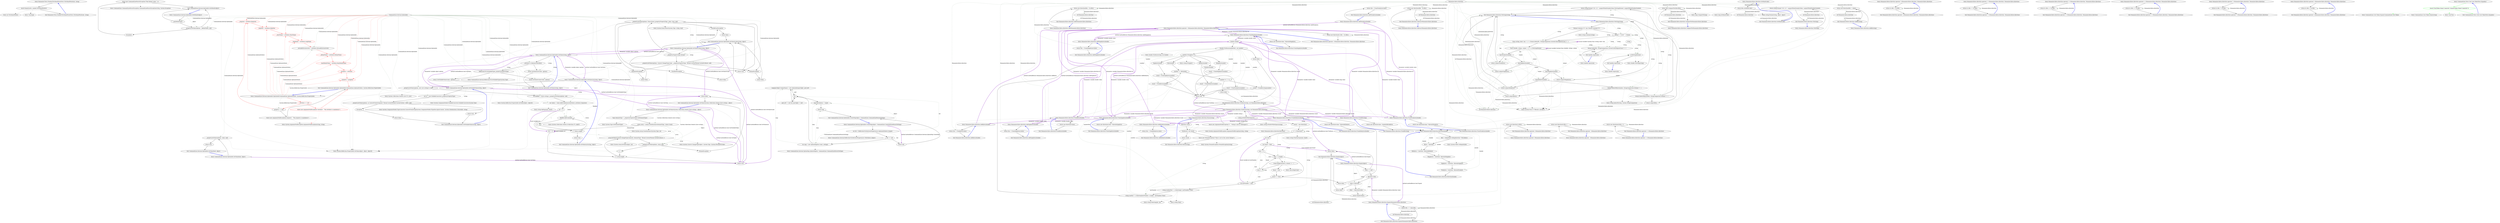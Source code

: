 digraph  {
n0 [label="Entry Humanizer.Tests.NumberToOrdinalWordsTests.ToOrdinalWords(int, string)", span="50-50", cluster="Humanizer.Tests.NumberToOrdinalWordsTests.ToOrdinalWords(int, string)"];
n1 [label="Assert.Equal(words, number.ToOrdinalWords())", span="52-52", cluster="Humanizer.Tests.NumberToOrdinalWordsTests.ToOrdinalWords(int, string)"];
n2 [label="Exit Humanizer.Tests.NumberToOrdinalWordsTests.ToOrdinalWords(int, string)", span="50-50", cluster="Humanizer.Tests.NumberToOrdinalWordsTests.ToOrdinalWords(int, string)"];
n3 [label="Entry int.ToOrdinalWords()", span="14-14", cluster="int.ToOrdinalWords()"];
n4 [label="Entry Unk.Equal", span="", cluster="Unk.Equal"];
m1_102 [label="Entry CommandLine.CommandLineParserException.CommandLineParserException(string, System.Exception)", span="57-57", cluster="CommandLine.CommandLineParserException.CommandLineParserException(string, System.Exception)", file="Sequence.cs"];
m1_94 [label="Entry string.Split(params char[])", span="0-0", cluster="string.Split(params char[])", file="Sequence.cs"];
m1_27 [label="Entry CommandLine.Internal.ReflectionUtil.RetrievePropertyList<TAttribute>(object)", span="43-43", cluster="CommandLine.Internal.ReflectionUtil.RetrievePropertyList<TAttribute>(object)", file="Sequence.cs"];
m1_16 [label="Entry CommandLine.Internal.OptionInfo.CreateMap(object, CommandLine.CommandLineParserSettings)", span="74-74", cluster="CommandLine.Internal.OptionInfo.CreateMap(object, CommandLine.CommandLineParserSettings)", file="Sequence.cs"];
m1_17 [label="var list = ReflectionUtil.RetrievePropertyList<OptionAttribute>(target)", span="76-76", cluster="CommandLine.Internal.OptionInfo.CreateMap(object, CommandLine.CommandLineParserSettings)", file="Sequence.cs"];
m1_20 [label="var map = new OptionMap(list.Count, settings)", span="81-81", cluster="CommandLine.Internal.OptionInfo.CreateMap(object, CommandLine.CommandLineParserSettings)", file="Sequence.cs"];
m1_24 [label="map.RawOptions = target", span="89-89", cluster="CommandLine.Internal.OptionInfo.CreateMap(object, CommandLine.CommandLineParserSettings)", file="Sequence.cs"];
m1_18 [label="list == null", span="77-77", cluster="CommandLine.Internal.OptionInfo.CreateMap(object, CommandLine.CommandLineParserSettings)", file="Sequence.cs"];
m1_21 [label=list, span="82-82", cluster="CommandLine.Internal.OptionInfo.CreateMap(object, CommandLine.CommandLineParserSettings)", file="Sequence.cs"];
m1_19 [label="return null;", span="79-79", cluster="CommandLine.Internal.OptionInfo.CreateMap(object, CommandLine.CommandLineParserSettings)", file="Sequence.cs"];
m1_23 [label="map[pair.Right.UniqueName] = new OptionInfo(pair.Right, pair.Left)", span="86-86", cluster="CommandLine.Internal.OptionInfo.CreateMap(object, CommandLine.CommandLineParserSettings)", file="Sequence.cs"];
m1_25 [label="return map;", span="90-90", cluster="CommandLine.Internal.OptionInfo.CreateMap(object, CommandLine.CommandLineParserSettings)", file="Sequence.cs"];
m1_22 [label="pair.Left != null && pair.Right != null", span="84-84", cluster="CommandLine.Internal.OptionInfo.CreateMap(object, CommandLine.CommandLineParserSettings)", file="Sequence.cs"];
m1_26 [label="Exit CommandLine.Internal.OptionInfo.CreateMap(object, CommandLine.CommandLineParserSettings)", span="74-74", cluster="CommandLine.Internal.OptionInfo.CreateMap(object, CommandLine.CommandLineParserSettings)", file="Sequence.cs"];
m1_39 [label="Entry CommandLine.Internal.OptionInfo.SetValueScalar(string, object)", span="126-126", cluster="CommandLine.Internal.OptionInfo.SetValueScalar(string, object)", file="Sequence.cs"];
m1_57 [label="_property.PropertyType.IsEnum", span="130-130", cluster="CommandLine.Internal.OptionInfo.SetValueScalar(string, object)", file="Sequence.cs"];
m1_58 [label="_property.SetValue(options, Enum.Parse(_property.PropertyType, value, true), null)", span="132-132", cluster="CommandLine.Internal.OptionInfo.SetValueScalar(string, object)", file="Sequence.cs"];
m1_59 [label="_property.SetValue(options, Convert.ChangeType(value, _property.PropertyType, Thread.CurrentThread.CurrentCulture), null)", span="136-136", cluster="CommandLine.Internal.OptionInfo.SetValueScalar(string, object)", file="Sequence.cs"];
m1_60 [label=InvalidCastException, span="139-139", cluster="CommandLine.Internal.OptionInfo.SetValueScalar(string, object)", file="Sequence.cs"];
m1_62 [label=FormatException, span="140-140", cluster="CommandLine.Internal.OptionInfo.SetValueScalar(string, object)", file="Sequence.cs"];
m1_64 [label=ArgumentException, span="141-141", cluster="CommandLine.Internal.OptionInfo.SetValueScalar(string, object)", file="Sequence.cs"];
m1_66 [label=OverflowException, span="142-142", cluster="CommandLine.Internal.OptionInfo.SetValueScalar(string, object)", file="Sequence.cs"];
m1_68 [label="return true;", span="143-143", cluster="CommandLine.Internal.OptionInfo.SetValueScalar(string, object)", file="Sequence.cs"];
m1_61 [label="return false;", span="139-139", cluster="CommandLine.Internal.OptionInfo.SetValueScalar(string, object)", file="Sequence.cs"];
m1_63 [label="return false;", span="140-140", cluster="CommandLine.Internal.OptionInfo.SetValueScalar(string, object)", file="Sequence.cs"];
m1_65 [label="return false;", span="141-141", cluster="CommandLine.Internal.OptionInfo.SetValueScalar(string, object)", file="Sequence.cs"];
m1_67 [label="return false;", span="142-142", cluster="CommandLine.Internal.OptionInfo.SetValueScalar(string, object)", file="Sequence.cs"];
m1_69 [label="Exit CommandLine.Internal.OptionInfo.SetValueScalar(string, object)", span="126-126", cluster="CommandLine.Internal.OptionInfo.SetValueScalar(string, object)", file="Sequence.cs"];
m1_53 [label="Entry System.Array.CreateInstance(System.Type, int)", span="0-0", cluster="System.Array.CreateInstance(System.Type, int)", file="Sequence.cs"];
m1_28 [label="Entry CommandLine.Internal.OptionMap.OptionMap(int, CommandLine.CommandLineParserSettings)", span="61-61", cluster="CommandLine.Internal.OptionMap.OptionMap(int, CommandLine.CommandLineParserSettings)", file="Sequence.cs"];
m1_56 [label="Entry System.Reflection.PropertyInfo.SetValue(object, object, object[])", span="0-0", cluster="System.Reflection.PropertyInfo.SetValue(object, object, object[])", file="Sequence.cs"];
m1_55 [label="Entry System.Array.SetValue(object, int)", span="0-0", cluster="System.Array.SetValue(object, int)", file="Sequence.cs"];
m1_54 [label="Entry System.Convert.ChangeType(object, System.Type, System.IFormatProvider)", span="0-0", cluster="System.Convert.ChangeType(object, System.Type, System.IFormatProvider)", file="Sequence.cs"];
m1_29 [label="Entry CommandLine.Internal.OptionInfo.SetValue(string, object)", span="93-93", cluster="CommandLine.Internal.OptionInfo.SetValue(string, object)", file="Sequence.cs"];
m1_30 [label="_attribute is OptionListAttribute", span="95-95", cluster="CommandLine.Internal.OptionInfo.SetValue(string, object)", file="Sequence.cs"];
m1_31 [label="return SetValueList(value, options);", span="97-97", cluster="CommandLine.Internal.OptionInfo.SetValue(string, object)", file="Sequence.cs"];
m1_33 [label="return SetNullableValue(value, options);", span="101-101", cluster="CommandLine.Internal.OptionInfo.SetValue(string, object)", file="Sequence.cs"];
m1_34 [label="return SetValueScalar(value, options);", span="103-103", cluster="CommandLine.Internal.OptionInfo.SetValue(string, object)", file="Sequence.cs"];
m1_32 [label="ReflectionUtil.IsNullableType(_property.PropertyType)", span="99-99", cluster="CommandLine.Internal.OptionInfo.SetValue(string, object)", file="Sequence.cs"];
m1_35 [label="Exit CommandLine.Internal.OptionInfo.SetValue(string, object)", span="93-93", cluster="CommandLine.Internal.OptionInfo.SetValue(string, object)", file="Sequence.cs"];
m1_38 [label="Entry CommandLine.Internal.OptionInfo.SetNullableValue(string, object)", span="146-146", cluster="CommandLine.Internal.OptionInfo.SetNullableValue(string, object)", file="Sequence.cs"];
m1_71 [label="var nc = new NullableConverter(_property.PropertyType)", span="148-148", cluster="CommandLine.Internal.OptionInfo.SetNullableValue(string, object)", file="Sequence.cs"];
m1_72 [label="_property.SetValue(options, nc.ConvertFromString(null, Thread.CurrentThread.CurrentCulture, value), null)", span="151-151", cluster="CommandLine.Internal.OptionInfo.SetNullableValue(string, object)", file="Sequence.cs"];
m1_73 [label=Exception, span="155-155", cluster="CommandLine.Internal.OptionInfo.SetNullableValue(string, object)", file="Sequence.cs"];
m1_75 [label="return true;", span="159-159", cluster="CommandLine.Internal.OptionInfo.SetNullableValue(string, object)", file="Sequence.cs"];
m1_74 [label="return false;", span="157-157", cluster="CommandLine.Internal.OptionInfo.SetNullableValue(string, object)", file="Sequence.cs"];
m1_76 [label="Exit CommandLine.Internal.OptionInfo.SetNullableValue(string, object)", span="146-146", cluster="CommandLine.Internal.OptionInfo.SetNullableValue(string, object)", file="Sequence.cs"];
m1_79 [label="Entry CommandLine.Internal.OptionInfo.SetValue(bool, object)", span="162-162", cluster="CommandLine.Internal.OptionInfo.SetValue(bool, object)", file="Sequence.cs"];
m1_80 [label="_property.SetValue(options, value, null)", span="164-164", cluster="CommandLine.Internal.OptionInfo.SetValue(bool, object)", file="Sequence.cs"];
m1_81 [label="return true;", span="165-165", cluster="CommandLine.Internal.OptionInfo.SetValue(bool, object)", file="Sequence.cs"];
m1_82 [label="Exit CommandLine.Internal.OptionInfo.SetValue(bool, object)", span="162-162", cluster="CommandLine.Internal.OptionInfo.SetValue(bool, object)", file="Sequence.cs"];
m1_95 [label="Entry System.Collections.Generic.ICollection<T>.Add(T)", span="0-0", cluster="System.Collections.Generic.ICollection<T>.Add(T)", file="Sequence.cs"];
m1_0 [label="Entry CommandLine.Internal.OptionInfo.OptionInfo(CommandLine.OptionAttribute, System.Reflection.PropertyInfo)", span="45-45", cluster="CommandLine.Internal.OptionInfo.OptionInfo(CommandLine.OptionAttribute, System.Reflection.PropertyInfo)", file="Sequence.cs"];
m1_1 [label="attribute == null", span="47-47", cluster="CommandLine.Internal.OptionInfo.OptionInfo(CommandLine.OptionAttribute, System.Reflection.PropertyInfo)", color=red, community=0, file="Sequence.cs"];
m1_3 [label="property == null", span="51-51", cluster="CommandLine.Internal.OptionInfo.OptionInfo(CommandLine.OptionAttribute, System.Reflection.PropertyInfo)", file="Sequence.cs"];
m1_5 [label="_required = attribute.Required", span="55-55", cluster="CommandLine.Internal.OptionInfo.OptionInfo(CommandLine.OptionAttribute, System.Reflection.PropertyInfo)", color=red, community=0, file="Sequence.cs"];
m1_6 [label="_helpText = attribute.HelpText", span="56-56", cluster="CommandLine.Internal.OptionInfo.OptionInfo(CommandLine.OptionAttribute, System.Reflection.PropertyInfo)", color=red, community=0, file="Sequence.cs"];
m1_7 [label="_shortName = attribute.ShortName", span="57-57", cluster="CommandLine.Internal.OptionInfo.OptionInfo(CommandLine.OptionAttribute, System.Reflection.PropertyInfo)", color=red, community=0, file="Sequence.cs"];
m1_8 [label="_longName = attribute.LongName", span="58-58", cluster="CommandLine.Internal.OptionInfo.OptionInfo(CommandLine.OptionAttribute, System.Reflection.PropertyInfo)", color=red, community=0, file="Sequence.cs"];
m1_9 [label="_mutuallyExclusiveSet = attribute.MutuallyExclusiveSet", span="59-59", cluster="CommandLine.Internal.OptionInfo.OptionInfo(CommandLine.OptionAttribute, System.Reflection.PropertyInfo)", file="Sequence.cs"];
m1_10 [label="_defaultValue = attribute.DefaultValue", span="60-60", cluster="CommandLine.Internal.OptionInfo.OptionInfo(CommandLine.OptionAttribute, System.Reflection.PropertyInfo)", color=red, community=0, file="Sequence.cs"];
m1_11 [label="_hasDefaultValue = attribute.HasDefaultValue", span="61-61", cluster="CommandLine.Internal.OptionInfo.OptionInfo(CommandLine.OptionAttribute, System.Reflection.PropertyInfo)", color=red, community=0, file="Sequence.cs"];
m1_12 [label="_attribute = attribute", span="62-62", cluster="CommandLine.Internal.OptionInfo.OptionInfo(CommandLine.OptionAttribute, System.Reflection.PropertyInfo)", color=red, community=0, file="Sequence.cs"];
m1_13 [label="_property = property", span="63-63", cluster="CommandLine.Internal.OptionInfo.OptionInfo(CommandLine.OptionAttribute, System.Reflection.PropertyInfo)", color=red, community=0, file="Sequence.cs"];
m1_2 [label="throw new ArgumentNullException(''attribute'', ''The attribute is mandatory'');", span="49-49", cluster="CommandLine.Internal.OptionInfo.OptionInfo(CommandLine.OptionAttribute, System.Reflection.PropertyInfo)", color=red, community=0, file="Sequence.cs"];
m1_4 [label="throw new ArgumentNullException(''property'', ''The property is mandatory'');", span="53-53", cluster="CommandLine.Internal.OptionInfo.OptionInfo(CommandLine.OptionAttribute, System.Reflection.PropertyInfo)", file="Sequence.cs"];
m1_14 [label="Exit CommandLine.Internal.OptionInfo.OptionInfo(CommandLine.OptionAttribute, System.Reflection.PropertyInfo)", span="45-45", cluster="CommandLine.Internal.OptionInfo.OptionInfo(CommandLine.OptionAttribute, System.Reflection.PropertyInfo)", file="Sequence.cs"];
m1_37 [label="Entry CommandLine.Internal.ReflectionUtil.IsNullableType(System.Type)", span="178-178", cluster="CommandLine.Internal.ReflectionUtil.IsNullableType(System.Type)", file="Sequence.cs"];
m1_70 [label="Entry System.Enum.Parse(System.Type, string, bool)", span="0-0", cluster="System.Enum.Parse(System.Type, string, bool)", file="Sequence.cs"];
m1_52 [label="Entry System.Type.GetElementType()", span="0-0", cluster="System.Type.GetElementType()", file="Sequence.cs"];
m1_77 [label="Entry System.ComponentModel.NullableConverter.NullableConverter(System.Type)", span="0-0", cluster="System.ComponentModel.NullableConverter.NullableConverter(System.Type)", file="Sequence.cs"];
m1_92 [label="Entry System.Collections.Generic.List<T>.List()", span="0-0", cluster="System.Collections.Generic.List<T>.List()", file="Sequence.cs"];
m1_15 [label="Entry System.ArgumentNullException.ArgumentNullException(string, string)", span="0-0", cluster="System.ArgumentNullException.ArgumentNullException(string, string)", file="Sequence.cs"];
m1_78 [label="Entry System.ComponentModel.TypeConverter.ConvertFromString(System.ComponentModel.ITypeDescriptorContext, System.Globalization.CultureInfo, string)", span="0-0", cluster="System.ComponentModel.TypeConverter.ConvertFromString(System.ComponentModel.ITypeDescriptorContext, System.Globalization.CultureInfo, string)", file="Sequence.cs"];
m1_96 [label="Entry CommandLine.Internal.OptionInfo.SetDefault(object)", span="180-180", cluster="CommandLine.Internal.OptionInfo.SetDefault(object)", file="Sequence.cs"];
m1_97 [label=_hasDefaultValue, span="182-182", cluster="CommandLine.Internal.OptionInfo.SetDefault(object)", file="Sequence.cs"];
m1_98 [label="_property.SetValue(options, _defaultValue, null)", span="186-186", cluster="CommandLine.Internal.OptionInfo.SetDefault(object)", file="Sequence.cs"];
m1_99 [label=Exception, span="188-188", cluster="CommandLine.Internal.OptionInfo.SetDefault(object)", file="Sequence.cs"];
m1_100 [label="throw new CommandLineParserException(''Bad default value.'', e);", span="190-190", cluster="CommandLine.Internal.OptionInfo.SetDefault(object)", file="Sequence.cs"];
m1_101 [label="Exit CommandLine.Internal.OptionInfo.SetDefault(object)", span="180-180", cluster="CommandLine.Internal.OptionInfo.SetDefault(object)", file="Sequence.cs"];
m1_36 [label="Entry CommandLine.Internal.OptionInfo.SetValueList(string, object)", span="168-168", cluster="CommandLine.Internal.OptionInfo.SetValueList(string, object)", file="Sequence.cs"];
m1_83 [label="_property.SetValue(options, new List<string>(), null)", span="170-170", cluster="CommandLine.Internal.OptionInfo.SetValueList(string, object)", file="Sequence.cs"];
m1_84 [label="var fieldRef = (IList<string>)_property.GetValue(options, null)", span="171-171", cluster="CommandLine.Internal.OptionInfo.SetValueList(string, object)", file="Sequence.cs"];
m1_85 [label="var values = value.Split(((OptionListAttribute)_attribute).Separator)", span="172-172", cluster="CommandLine.Internal.OptionInfo.SetValueList(string, object)", file="Sequence.cs"];
m1_88 [label="fieldRef.Add(values[i])", span="175-175", cluster="CommandLine.Internal.OptionInfo.SetValueList(string, object)", file="Sequence.cs"];
m1_86 [label="int i = 0", span="173-173", cluster="CommandLine.Internal.OptionInfo.SetValueList(string, object)", file="Sequence.cs"];
m1_87 [label="i < values.Length", span="173-173", cluster="CommandLine.Internal.OptionInfo.SetValueList(string, object)", file="Sequence.cs"];
m1_89 [label="i++", span="173-173", cluster="CommandLine.Internal.OptionInfo.SetValueList(string, object)", file="Sequence.cs"];
m1_90 [label="return true;", span="177-177", cluster="CommandLine.Internal.OptionInfo.SetValueList(string, object)", file="Sequence.cs"];
m1_91 [label="Exit CommandLine.Internal.OptionInfo.SetValueList(string, object)", span="168-168", cluster="CommandLine.Internal.OptionInfo.SetValueList(string, object)", file="Sequence.cs"];
m1_40 [label="Entry CommandLine.Internal.OptionInfo.SetValue(System.Collections.Generic.IList<string>, object)", span="106-106", cluster="CommandLine.Internal.OptionInfo.SetValue(System.Collections.Generic.IList<string>, object)", file="Sequence.cs"];
m1_41 [label="Type elementType = _property.PropertyType.GetElementType()", span="108-108", cluster="CommandLine.Internal.OptionInfo.SetValue(System.Collections.Generic.IList<string>, object)", file="Sequence.cs"];
m1_42 [label="Array array = Array.CreateInstance(elementType, values.Count)", span="109-109", cluster="CommandLine.Internal.OptionInfo.SetValue(System.Collections.Generic.IList<string>, object)", file="Sequence.cs"];
m1_45 [label="array.SetValue(Convert.ChangeType(values[i], elementType, Thread.CurrentThread.CurrentCulture), i)", span="115-115", cluster="CommandLine.Internal.OptionInfo.SetValue(System.Collections.Generic.IList<string>, object)", file="Sequence.cs"];
m1_46 [label="_property.SetValue(options, array, null)", span="116-116", cluster="CommandLine.Internal.OptionInfo.SetValue(System.Collections.Generic.IList<string>, object)", file="Sequence.cs"];
m1_43 [label="int i = 0", span="111-111", cluster="CommandLine.Internal.OptionInfo.SetValue(System.Collections.Generic.IList<string>, object)", file="Sequence.cs"];
m1_44 [label="i < array.Length", span="111-111", cluster="CommandLine.Internal.OptionInfo.SetValue(System.Collections.Generic.IList<string>, object)", file="Sequence.cs"];
m1_49 [label="i++", span="111-111", cluster="CommandLine.Internal.OptionInfo.SetValue(System.Collections.Generic.IList<string>, object)", file="Sequence.cs"];
m1_50 [label="return true;", span="123-123", cluster="CommandLine.Internal.OptionInfo.SetValue(System.Collections.Generic.IList<string>, object)", file="Sequence.cs"];
m1_47 [label=FormatException, span="118-118", cluster="CommandLine.Internal.OptionInfo.SetValue(System.Collections.Generic.IList<string>, object)", file="Sequence.cs"];
m1_48 [label="return false;", span="120-120", cluster="CommandLine.Internal.OptionInfo.SetValue(System.Collections.Generic.IList<string>, object)", file="Sequence.cs"];
m1_51 [label="Exit CommandLine.Internal.OptionInfo.SetValue(System.Collections.Generic.IList<string>, object)", span="106-106", cluster="CommandLine.Internal.OptionInfo.SetValue(System.Collections.Generic.IList<string>, object)", file="Sequence.cs"];
m1_93 [label="Entry System.Reflection.PropertyInfo.GetValue(object, object[])", span="0-0", cluster="System.Reflection.PropertyInfo.GetValue(object, object[])", file="Sequence.cs"];
m1_103 [label="CommandLine.Internal.OptionInfo", span="", file="Sequence.cs"];
m2_72 [label="Entry Humanizer.Bytes.ByteSize.GetHashCode()", span="202-202", cluster="Humanizer.Bytes.ByteSize.GetHashCode()", file="SequenceTests.cs"];
m2_73 [label="return Bits.GetHashCode();", span="204-204", cluster="Humanizer.Bytes.ByteSize.GetHashCode()", file="SequenceTests.cs"];
m2_74 [label="Exit Humanizer.Bytes.ByteSize.GetHashCode()", span="202-202", cluster="Humanizer.Bytes.ByteSize.GetHashCode()", file="SequenceTests.cs"];
m2_83 [label="Entry Humanizer.Bytes.ByteSize.AddBits(long)", span="217-217", cluster="Humanizer.Bytes.ByteSize.AddBits(long)", file="SequenceTests.cs"];
m2_84 [label="return new ByteSize(Bits + value);", span="219-219", cluster="Humanizer.Bytes.ByteSize.AddBits(long)", file="SequenceTests.cs"];
m2_85 [label="Exit Humanizer.Bytes.ByteSize.AddBits(long)", span="217-217", cluster="Humanizer.Bytes.ByteSize.AddBits(long)", file="SequenceTests.cs"];
m2_98 [label="Entry Humanizer.Bytes.ByteSize.AddTerabytes(double)", span="242-242", cluster="Humanizer.Bytes.ByteSize.AddTerabytes(double)", file="SequenceTests.cs"];
m2_99 [label="return this + FromTerabytes(value);", span="244-244", cluster="Humanizer.Bytes.ByteSize.AddTerabytes(double)", file="SequenceTests.cs"];
m2_100 [label="Exit Humanizer.Bytes.ByteSize.AddTerabytes(double)", span="242-242", cluster="Humanizer.Bytes.ByteSize.AddTerabytes(double)", file="SequenceTests.cs"];
m2_89 [label="Entry Humanizer.Bytes.ByteSize.AddKilobytes(double)", span="227-227", cluster="Humanizer.Bytes.ByteSize.AddKilobytes(double)", file="SequenceTests.cs"];
m2_90 [label="return this + FromKilobytes(value);", span="229-229", cluster="Humanizer.Bytes.ByteSize.AddKilobytes(double)", file="SequenceTests.cs"];
m2_91 [label="Exit Humanizer.Bytes.ByteSize.AddKilobytes(double)", span="227-227", cluster="Humanizer.Bytes.ByteSize.AddKilobytes(double)", file="SequenceTests.cs"];
m2_173 [label="Entry Humanizer.Bytes.ByteSize.ByteSize()", span="30-30", cluster="Humanizer.Bytes.ByteSize.ByteSize()", file="SequenceTests.cs"];
m2_122 [label="Entry Humanizer.Bytes.ByteSize.operator <(Humanizer.Bytes.ByteSize, Humanizer.Bytes.ByteSize)", span="282-282", cluster="Humanizer.Bytes.ByteSize.operator <(Humanizer.Bytes.ByteSize, Humanizer.Bytes.ByteSize)", file="SequenceTests.cs"];
m2_123 [label="return b1.Bits < b2.Bits;", span="284-284", cluster="Humanizer.Bytes.ByteSize.operator <(Humanizer.Bytes.ByteSize, Humanizer.Bytes.ByteSize)", file="SequenceTests.cs"];
m2_124 [label="Exit Humanizer.Bytes.ByteSize.operator <(Humanizer.Bytes.ByteSize, Humanizer.Bytes.ByteSize)", span="282-282", cluster="Humanizer.Bytes.ByteSize.operator <(Humanizer.Bytes.ByteSize, Humanizer.Bytes.ByteSize)", file="SequenceTests.cs"];
m2_51 [label="Entry System.Func<T, TResult>.Invoke(T)", span="0-0", cluster="System.Func<T, TResult>.Invoke(T)", file="SequenceTests.cs"];
m2_174 [label="Entry string.TrimStart(params char[])", span="0-0", cluster="string.TrimStart(params char[])", file="SequenceTests.cs"];
m2_178 [label="Entry double.TryParse(string, out double)", span="0-0", cluster="double.TryParse(string, out double)", file="SequenceTests.cs"];
m2_176 [label="Entry string.Substring(int, int)", span="0-0", cluster="string.Substring(int, int)", file="SequenceTests.cs"];
m2_116 [label="Entry Humanizer.Bytes.ByteSize.operator ==(Humanizer.Bytes.ByteSize, Humanizer.Bytes.ByteSize)", span="272-272", cluster="Humanizer.Bytes.ByteSize.operator ==(Humanizer.Bytes.ByteSize, Humanizer.Bytes.ByteSize)", file="SequenceTests.cs"];
m2_117 [label="return b1.Bits == b2.Bits;", span="274-274", cluster="Humanizer.Bytes.ByteSize.operator ==(Humanizer.Bytes.ByteSize, Humanizer.Bytes.ByteSize)", file="SequenceTests.cs"];
m2_118 [label="Exit Humanizer.Bytes.ByteSize.operator ==(Humanizer.Bytes.ByteSize, Humanizer.Bytes.ByteSize)", span="272-272", cluster="Humanizer.Bytes.ByteSize.operator ==(Humanizer.Bytes.ByteSize, Humanizer.Bytes.ByteSize)", file="SequenceTests.cs"];
m2_79 [label="Entry long.CompareTo(long)", span="0-0", cluster="long.CompareTo(long)", file="SequenceTests.cs"];
m2_131 [label="Entry Humanizer.Bytes.ByteSize.operator >=(Humanizer.Bytes.ByteSize, Humanizer.Bytes.ByteSize)", span="297-297", cluster="Humanizer.Bytes.ByteSize.operator >=(Humanizer.Bytes.ByteSize, Humanizer.Bytes.ByteSize)", file="SequenceTests.cs"];
m2_132 [label="return b1.Bits >= b2.Bits;", span="299-299", cluster="Humanizer.Bytes.ByteSize.operator >=(Humanizer.Bytes.ByteSize, Humanizer.Bytes.ByteSize)", file="SequenceTests.cs"];
m2_133 [label="Exit Humanizer.Bytes.ByteSize.operator >=(Humanizer.Bytes.ByteSize, Humanizer.Bytes.ByteSize)", span="297-297", cluster="Humanizer.Bytes.ByteSize.operator >=(Humanizer.Bytes.ByteSize, Humanizer.Bytes.ByteSize)", file="SequenceTests.cs"];
m2_8 [label="Entry System.Math.Ceiling(double)", span="0-0", cluster="System.Math.Ceiling(double)", file="SequenceTests.cs"];
m2_50 [label="Entry string.Contains(string)", span="0-0", cluster="string.Contains(string)", file="SequenceTests.cs"];
m2_57 [label="Entry lambda expression", span="162-162", cluster="lambda expression", file="SequenceTests.cs"];
m2_55 [label="format.IndexOf(s, StringComparison.CurrentCultureIgnoreCase) != -1", span="161-161", cluster="lambda expression", file="SequenceTests.cs"];
m2_58 [label="n.ToString(format)", span="162-162", cluster="lambda expression", file="SequenceTests.cs"];
m2_54 [label="Entry lambda expression", span="161-161", cluster="lambda expression", file="SequenceTests.cs"];
m2_56 [label="Exit lambda expression", span="161-161", cluster="lambda expression", file="SequenceTests.cs"];
m2_59 [label="Exit lambda expression", span="162-162", cluster="lambda expression", file="SequenceTests.cs"];
m2_75 [label="Entry long.GetHashCode()", span="0-0", cluster="long.GetHashCode()", file="SequenceTests.cs"];
m2_80 [label="Entry Humanizer.Bytes.ByteSize.Add(Humanizer.Bytes.ByteSize)", span="212-212", cluster="Humanizer.Bytes.ByteSize.Add(Humanizer.Bytes.ByteSize)", file="SequenceTests.cs"];
m2_81 [label="return new ByteSize(Bits + bs.Bits);", span="214-214", cluster="Humanizer.Bytes.ByteSize.Add(Humanizer.Bytes.ByteSize)", file="SequenceTests.cs"];
m2_82 [label="Exit Humanizer.Bytes.ByteSize.Add(Humanizer.Bytes.ByteSize)", span="212-212", cluster="Humanizer.Bytes.ByteSize.Add(Humanizer.Bytes.ByteSize)", file="SequenceTests.cs"];
m2_60 [label="Entry Humanizer.Bytes.ByteSize.Equals(object)", span="183-183", cluster="Humanizer.Bytes.ByteSize.Equals(object)", file="SequenceTests.cs"];
m2_61 [label="value == null", span="185-185", cluster="Humanizer.Bytes.ByteSize.Equals(object)", file="SequenceTests.cs"];
m2_64 [label="value is ByteSize", span="189-189", cluster="Humanizer.Bytes.ByteSize.Equals(object)", file="SequenceTests.cs"];
m2_65 [label="other = (ByteSize)value", span="190-190", cluster="Humanizer.Bytes.ByteSize.Equals(object)", file="SequenceTests.cs"];
m2_62 [label="return false;", span="186-186", cluster="Humanizer.Bytes.ByteSize.Equals(object)", file="SequenceTests.cs"];
m2_63 [label="ByteSize other", span="188-188", cluster="Humanizer.Bytes.ByteSize.Equals(object)", file="SequenceTests.cs"];
m2_67 [label="return Equals(other);", span="194-194", cluster="Humanizer.Bytes.ByteSize.Equals(object)", file="SequenceTests.cs"];
m2_66 [label="return false;", span="192-192", cluster="Humanizer.Bytes.ByteSize.Equals(object)", file="SequenceTests.cs"];
m2_68 [label="Exit Humanizer.Bytes.ByteSize.Equals(object)", span="183-183", cluster="Humanizer.Bytes.ByteSize.Equals(object)", file="SequenceTests.cs"];
m2_30 [label="Entry string.Format(string, object, object)", span="0-0", cluster="string.Format(string, object, object)", file="SequenceTests.cs"];
m2_110 [label="Entry Humanizer.Bytes.ByteSize.operator -(Humanizer.Bytes.ByteSize)", span="262-262", cluster="Humanizer.Bytes.ByteSize.operator -(Humanizer.Bytes.ByteSize)", file="SequenceTests.cs"];
m2_111 [label="return new ByteSize(-b.Bits);", span="264-264", cluster="Humanizer.Bytes.ByteSize.operator -(Humanizer.Bytes.ByteSize)", file="SequenceTests.cs"];
m2_112 [label="Exit Humanizer.Bytes.ByteSize.operator -(Humanizer.Bytes.ByteSize)", span="262-262", cluster="Humanizer.Bytes.ByteSize.operator -(Humanizer.Bytes.ByteSize)", file="SequenceTests.cs"];
m2_18 [label="Entry Humanizer.Bytes.ByteSize.FromMegabytes(double)", span="130-130", cluster="Humanizer.Bytes.ByteSize.FromMegabytes(double)", file="SequenceTests.cs"];
m2_19 [label="return new ByteSize(value * BytesInMegabyte);", span="132-132", cluster="Humanizer.Bytes.ByteSize.FromMegabytes(double)", file="SequenceTests.cs"];
m2_20 [label="Exit Humanizer.Bytes.ByteSize.FromMegabytes(double)", span="130-130", cluster="Humanizer.Bytes.ByteSize.FromMegabytes(double)", file="SequenceTests.cs"];
m2_125 [label="Entry Humanizer.Bytes.ByteSize.operator <=(Humanizer.Bytes.ByteSize, Humanizer.Bytes.ByteSize)", span="287-287", cluster="Humanizer.Bytes.ByteSize.operator <=(Humanizer.Bytes.ByteSize, Humanizer.Bytes.ByteSize)", file="SequenceTests.cs"];
m2_126 [label="return b1.Bits <= b2.Bits;", span="289-289", cluster="Humanizer.Bytes.ByteSize.operator <=(Humanizer.Bytes.ByteSize, Humanizer.Bytes.ByteSize)", file="SequenceTests.cs"];
m2_127 [label="Exit Humanizer.Bytes.ByteSize.operator <=(Humanizer.Bytes.ByteSize, Humanizer.Bytes.ByteSize)", span="287-287", cluster="Humanizer.Bytes.ByteSize.operator <=(Humanizer.Bytes.ByteSize, Humanizer.Bytes.ByteSize)", file="SequenceTests.cs"];
m2_69 [label="Entry Humanizer.Bytes.ByteSize.Equals(Humanizer.Bytes.ByteSize)", span="197-197", cluster="Humanizer.Bytes.ByteSize.Equals(Humanizer.Bytes.ByteSize)", file="SequenceTests.cs"];
m2_70 [label="return Bits == value.Bits;", span="199-199", cluster="Humanizer.Bytes.ByteSize.Equals(Humanizer.Bytes.ByteSize)", file="SequenceTests.cs"];
m2_71 [label="Exit Humanizer.Bytes.ByteSize.Equals(Humanizer.Bytes.ByteSize)", span="197-197", cluster="Humanizer.Bytes.ByteSize.Equals(Humanizer.Bytes.ByteSize)", file="SequenceTests.cs"];
m2_104 [label="Entry Humanizer.Bytes.ByteSize.operator +(Humanizer.Bytes.ByteSize, Humanizer.Bytes.ByteSize)", span="252-252", cluster="Humanizer.Bytes.ByteSize.operator +(Humanizer.Bytes.ByteSize, Humanizer.Bytes.ByteSize)", file="SequenceTests.cs"];
m2_105 [label="return new ByteSize(b1.Bits + b2.Bits);", span="254-254", cluster="Humanizer.Bytes.ByteSize.operator +(Humanizer.Bytes.ByteSize, Humanizer.Bytes.ByteSize)", file="SequenceTests.cs"];
m2_106 [label="Exit Humanizer.Bytes.ByteSize.operator +(Humanizer.Bytes.ByteSize, Humanizer.Bytes.ByteSize)", span="252-252", cluster="Humanizer.Bytes.ByteSize.operator +(Humanizer.Bytes.ByteSize, Humanizer.Bytes.ByteSize)", file="SequenceTests.cs"];
m2_119 [label="Entry Humanizer.Bytes.ByteSize.operator !=(Humanizer.Bytes.ByteSize, Humanizer.Bytes.ByteSize)", span="277-277", cluster="Humanizer.Bytes.ByteSize.operator !=(Humanizer.Bytes.ByteSize, Humanizer.Bytes.ByteSize)", file="SequenceTests.cs"];
m2_120 [label="return b1.Bits != b2.Bits;", span="279-279", cluster="Humanizer.Bytes.ByteSize.operator !=(Humanizer.Bytes.ByteSize, Humanizer.Bytes.ByteSize)", file="SequenceTests.cs"];
m2_121 [label="Exit Humanizer.Bytes.ByteSize.operator !=(Humanizer.Bytes.ByteSize, Humanizer.Bytes.ByteSize)", span="277-277", cluster="Humanizer.Bytes.ByteSize.operator !=(Humanizer.Bytes.ByteSize, Humanizer.Bytes.ByteSize)", file="SequenceTests.cs"];
m2_15 [label="Entry Humanizer.Bytes.ByteSize.FromKilobytes(double)", span="125-125", cluster="Humanizer.Bytes.ByteSize.FromKilobytes(double)", file="SequenceTests.cs"];
m2_16 [label="return new ByteSize(value * BytesInKilobyte);", span="127-127", cluster="Humanizer.Bytes.ByteSize.FromKilobytes(double)", file="SequenceTests.cs"];
m2_17 [label="Exit Humanizer.Bytes.ByteSize.FromKilobytes(double)", span="125-125", cluster="Humanizer.Bytes.ByteSize.FromKilobytes(double)", file="SequenceTests.cs"];
m2_186 [label="Entry System.FormatException.FormatException(string)", span="0-0", cluster="System.FormatException.FormatException(string)", file="SequenceTests.cs"];
m2_180 [label="Entry Humanizer.Bytes.ByteSize.Parse(string)", span="376-376", cluster="Humanizer.Bytes.ByteSize.Parse(string)", file="SequenceTests.cs"];
m2_181 [label="ByteSize result", span="378-378", cluster="Humanizer.Bytes.ByteSize.Parse(string)", file="SequenceTests.cs"];
m2_182 [label="TryParse(s, out result)", span="380-380", cluster="Humanizer.Bytes.ByteSize.Parse(string)", file="SequenceTests.cs"];
m2_183 [label="return result;", span="381-381", cluster="Humanizer.Bytes.ByteSize.Parse(string)", file="SequenceTests.cs"];
m2_184 [label="throw new FormatException(''Value is not in the correct format'');", span="383-383", cluster="Humanizer.Bytes.ByteSize.Parse(string)", file="SequenceTests.cs"];
m2_185 [label="Exit Humanizer.Bytes.ByteSize.Parse(string)", span="376-376", cluster="Humanizer.Bytes.ByteSize.Parse(string)", file="SequenceTests.cs"];
m2_101 [label="Entry Humanizer.Bytes.ByteSize.Subtract(Humanizer.Bytes.ByteSize)", span="247-247", cluster="Humanizer.Bytes.ByteSize.Subtract(Humanizer.Bytes.ByteSize)", file="SequenceTests.cs"];
m2_102 [label="return new ByteSize(Bits - bs.Bits);", span="249-249", cluster="Humanizer.Bytes.ByteSize.Subtract(Humanizer.Bytes.ByteSize)", file="SequenceTests.cs"];
m2_103 [label="Exit Humanizer.Bytes.ByteSize.Subtract(Humanizer.Bytes.ByteSize)", span="247-247", cluster="Humanizer.Bytes.ByteSize.Subtract(Humanizer.Bytes.ByteSize)", file="SequenceTests.cs"];
m2_128 [label="Entry Humanizer.Bytes.ByteSize.operator >(Humanizer.Bytes.ByteSize, Humanizer.Bytes.ByteSize)", span="292-292", cluster="Humanizer.Bytes.ByteSize.operator >(Humanizer.Bytes.ByteSize, Humanizer.Bytes.ByteSize)", file="SequenceTests.cs"];
m2_129 [label="return b1.Bits > b2.Bits;", span="294-294", cluster="Humanizer.Bytes.ByteSize.operator >(Humanizer.Bytes.ByteSize, Humanizer.Bytes.ByteSize)", file="SequenceTests.cs"];
m2_130 [label="Exit Humanizer.Bytes.ByteSize.operator >(Humanizer.Bytes.ByteSize, Humanizer.Bytes.ByteSize)", span="292-292", cluster="Humanizer.Bytes.ByteSize.operator >(Humanizer.Bytes.ByteSize, Humanizer.Bytes.ByteSize)", file="SequenceTests.cs"];
m2_113 [label="Entry Humanizer.Bytes.ByteSize.operator --(Humanizer.Bytes.ByteSize)", span="267-267", cluster="Humanizer.Bytes.ByteSize.operator --(Humanizer.Bytes.ByteSize)", file="SequenceTests.cs"];
m2_114 [label="return new ByteSize(b.Bits--);", span="269-269", cluster="Humanizer.Bytes.ByteSize.operator --(Humanizer.Bytes.ByteSize)", file="SequenceTests.cs"];
m2_115 [label="Exit Humanizer.Bytes.ByteSize.operator --(Humanizer.Bytes.ByteSize)", span="267-267", cluster="Humanizer.Bytes.ByteSize.operator --(Humanizer.Bytes.ByteSize)", file="SequenceTests.cs"];
m2_134 [label="Entry Humanizer.Bytes.ByteSize.TryParse(string, out Humanizer.Bytes.ByteSize)", span="302-302", cluster="Humanizer.Bytes.ByteSize.TryParse(string, out Humanizer.Bytes.ByteSize)", file="SequenceTests.cs"];
m2_135 [label="string.IsNullOrWhiteSpace(s)", span="305-305", cluster="Humanizer.Bytes.ByteSize.TryParse(string, out Humanizer.Bytes.ByteSize)", file="SequenceTests.cs"];
m2_138 [label="s = s.TrimStart()", span="312-312", cluster="Humanizer.Bytes.ByteSize.TryParse(string, out Humanizer.Bytes.ByteSize)", file="SequenceTests.cs"];
m2_136 [label="throw new ArgumentNullException(''s'', ''String is null or whitespace'');", span="306-306", cluster="Humanizer.Bytes.ByteSize.TryParse(string, out Humanizer.Bytes.ByteSize)", file="SequenceTests.cs"];
m2_137 [label="result = new ByteSize()", span="309-309", cluster="Humanizer.Bytes.ByteSize.TryParse(string, out Humanizer.Bytes.ByteSize)", file="SequenceTests.cs"];
m2_139 [label="int num", span="314-314", cluster="Humanizer.Bytes.ByteSize.TryParse(string, out Humanizer.Bytes.ByteSize)", file="SequenceTests.cs"];
m2_142 [label="num < s.Length", span="318-318", cluster="Humanizer.Bytes.ByteSize.TryParse(string, out Humanizer.Bytes.ByteSize)", file="SequenceTests.cs"];
m2_143 [label="!(char.IsDigit(s[num]) || s[num] == '.')", span="319-319", cluster="Humanizer.Bytes.ByteSize.TryParse(string, out Humanizer.Bytes.ByteSize)", file="SequenceTests.cs"];
m2_149 [label="string numberPart = s.Substring(0, lastNumber).Trim()", span="331-331", cluster="Humanizer.Bytes.ByteSize.TryParse(string, out Humanizer.Bytes.ByteSize)", file="SequenceTests.cs"];
m2_150 [label="string sizePart = s.Substring(lastNumber, s.Length - lastNumber).Trim()", span="332-332", cluster="Humanizer.Bytes.ByteSize.TryParse(string, out Humanizer.Bytes.ByteSize)", file="SequenceTests.cs"];
m2_140 [label="var found = false", span="315-315", cluster="Humanizer.Bytes.ByteSize.TryParse(string, out Humanizer.Bytes.ByteSize)", file="SequenceTests.cs"];
m2_141 [label="num = 0", span="318-318", cluster="Humanizer.Bytes.ByteSize.TryParse(string, out Humanizer.Bytes.ByteSize)", file="SequenceTests.cs"];
m2_146 [label="found == false", span="325-325", cluster="Humanizer.Bytes.ByteSize.TryParse(string, out Humanizer.Bytes.ByteSize)", file="SequenceTests.cs"];
m2_145 [label="num++", span="318-318", cluster="Humanizer.Bytes.ByteSize.TryParse(string, out Humanizer.Bytes.ByteSize)", file="SequenceTests.cs"];
m2_148 [label="int lastNumber = num", span="328-328", cluster="Humanizer.Bytes.ByteSize.TryParse(string, out Humanizer.Bytes.ByteSize)", file="SequenceTests.cs"];
m2_144 [label="found = true", span="321-321", cluster="Humanizer.Bytes.ByteSize.TryParse(string, out Humanizer.Bytes.ByteSize)", file="SequenceTests.cs"];
m2_147 [label="return false;", span="326-326", cluster="Humanizer.Bytes.ByteSize.TryParse(string, out Humanizer.Bytes.ByteSize)", file="SequenceTests.cs"];
m2_152 [label="!double.TryParse(numberPart, out number)", span="336-336", cluster="Humanizer.Bytes.ByteSize.TryParse(string, out Humanizer.Bytes.ByteSize)", file="SequenceTests.cs"];
m2_151 [label="double number", span="335-335", cluster="Humanizer.Bytes.ByteSize.TryParse(string, out Humanizer.Bytes.ByteSize)", file="SequenceTests.cs"];
m2_154 [label="sizePart.ToUpper()", span="340-340", cluster="Humanizer.Bytes.ByteSize.TryParse(string, out Humanizer.Bytes.ByteSize)", file="SequenceTests.cs"];
m2_156 [label="sizePart == BitSymbol", span="343-343", cluster="Humanizer.Bytes.ByteSize.TryParse(string, out Humanizer.Bytes.ByteSize)", file="SequenceTests.cs"];
m2_153 [label="return false;", span="337-337", cluster="Humanizer.Bytes.ByteSize.TryParse(string, out Humanizer.Bytes.ByteSize)", file="SequenceTests.cs"];
m2_157 [label="number % 1 != 0", span="345-345", cluster="Humanizer.Bytes.ByteSize.TryParse(string, out Humanizer.Bytes.ByteSize)", file="SequenceTests.cs"];
m2_159 [label="result = FromBits((long)number)", span="348-348", cluster="Humanizer.Bytes.ByteSize.TryParse(string, out Humanizer.Bytes.ByteSize)", file="SequenceTests.cs"];
m2_160 [label="result = FromBytes(number)", span="352-352", cluster="Humanizer.Bytes.ByteSize.TryParse(string, out Humanizer.Bytes.ByteSize)", file="SequenceTests.cs"];
m2_162 [label="result = FromKilobytes(number)", span="357-357", cluster="Humanizer.Bytes.ByteSize.TryParse(string, out Humanizer.Bytes.ByteSize)", file="SequenceTests.cs"];
m2_164 [label="result = FromMegabytes(number)", span="361-361", cluster="Humanizer.Bytes.ByteSize.TryParse(string, out Humanizer.Bytes.ByteSize)", file="SequenceTests.cs"];
m2_166 [label="result = FromGigabytes(number)", span="365-365", cluster="Humanizer.Bytes.ByteSize.TryParse(string, out Humanizer.Bytes.ByteSize)", file="SequenceTests.cs"];
m2_168 [label="result = FromTerabytes(number)", span="369-369", cluster="Humanizer.Bytes.ByteSize.TryParse(string, out Humanizer.Bytes.ByteSize)", file="SequenceTests.cs"];
m2_155 [label=ByteSymbol, span="342-342", cluster="Humanizer.Bytes.ByteSize.TryParse(string, out Humanizer.Bytes.ByteSize)", file="SequenceTests.cs"];
m2_161 [label=KilobyteSymbol, span="356-356", cluster="Humanizer.Bytes.ByteSize.TryParse(string, out Humanizer.Bytes.ByteSize)", file="SequenceTests.cs"];
m2_163 [label=MegabyteSymbol, span="360-360", cluster="Humanizer.Bytes.ByteSize.TryParse(string, out Humanizer.Bytes.ByteSize)", file="SequenceTests.cs"];
m2_165 [label=GigabyteSymbol, span="364-364", cluster="Humanizer.Bytes.ByteSize.TryParse(string, out Humanizer.Bytes.ByteSize)", file="SequenceTests.cs"];
m2_167 [label=TerabyteSymbol, span="368-368", cluster="Humanizer.Bytes.ByteSize.TryParse(string, out Humanizer.Bytes.ByteSize)", file="SequenceTests.cs"];
m2_158 [label="return false;", span="346-346", cluster="Humanizer.Bytes.ByteSize.TryParse(string, out Humanizer.Bytes.ByteSize)", file="SequenceTests.cs"];
m2_169 [label="return true;", span="373-373", cluster="Humanizer.Bytes.ByteSize.TryParse(string, out Humanizer.Bytes.ByteSize)", file="SequenceTests.cs"];
m2_170 [label="Exit Humanizer.Bytes.ByteSize.TryParse(string, out Humanizer.Bytes.ByteSize)", span="302-302", cluster="Humanizer.Bytes.ByteSize.TryParse(string, out Humanizer.Bytes.ByteSize)", file="SequenceTests.cs"];
m2_0 [label="Entry Humanizer.Bytes.ByteSize.ByteSize(double)", span="102-102", cluster="Humanizer.Bytes.ByteSize.ByteSize(double)", file="SequenceTests.cs"];
m2_1 [label="Bits = (long)Math.Ceiling(byteSize * BitsInByte)", span="106-106", cluster="Humanizer.Bytes.ByteSize.ByteSize(double)", file="SequenceTests.cs"];
m2_2 [label="Bytes = byteSize", span="108-108", cluster="Humanizer.Bytes.ByteSize.ByteSize(double)", file="SequenceTests.cs"];
m2_3 [label="Kilobytes = byteSize / BytesInKilobyte", span="109-109", cluster="Humanizer.Bytes.ByteSize.ByteSize(double)", file="SequenceTests.cs"];
m2_4 [label="Megabytes = byteSize / BytesInMegabyte", span="110-110", cluster="Humanizer.Bytes.ByteSize.ByteSize(double)", file="SequenceTests.cs"];
m2_5 [label="Gigabytes = byteSize / BytesInGigabyte", span="111-111", cluster="Humanizer.Bytes.ByteSize.ByteSize(double)", file="SequenceTests.cs"];
m2_6 [label="Terabytes = byteSize / BytesInTerabyte", span="112-112", cluster="Humanizer.Bytes.ByteSize.ByteSize(double)", file="SequenceTests.cs"];
m2_7 [label="Exit Humanizer.Bytes.ByteSize.ByteSize(double)", span="102-102", cluster="Humanizer.Bytes.ByteSize.ByteSize(double)", file="SequenceTests.cs"];
m2_175 [label="Entry char.IsDigit(char)", span="0-0", cluster="char.IsDigit(char)", file="SequenceTests.cs"];
m2_171 [label="Entry string.IsNullOrWhiteSpace(string)", span="0-0", cluster="string.IsNullOrWhiteSpace(string)", file="SequenceTests.cs"];
m2_172 [label="Entry System.ArgumentNullException.ArgumentNullException(string, string)", span="0-0", cluster="System.ArgumentNullException.ArgumentNullException(string, string)", file="SequenceTests.cs"];
m2_21 [label="Entry Humanizer.Bytes.ByteSize.FromGigabytes(double)", span="135-135", cluster="Humanizer.Bytes.ByteSize.FromGigabytes(double)", file="SequenceTests.cs"];
m2_22 [label="return new ByteSize(value * BytesInGigabyte);", span="137-137", cluster="Humanizer.Bytes.ByteSize.FromGigabytes(double)", file="SequenceTests.cs"];
m2_23 [label="Exit Humanizer.Bytes.ByteSize.FromGigabytes(double)", span="135-135", cluster="Humanizer.Bytes.ByteSize.FromGigabytes(double)", file="SequenceTests.cs"];
m2_31 [label="Entry Humanizer.Bytes.ByteSize.ToString(string)", span="156-156", cluster="Humanizer.Bytes.ByteSize.ToString(string)", file="SequenceTests.cs"];
m2_32 [label="!format.Contains(''#'') && !format.Contains(''0'')", span="158-158", cluster="Humanizer.Bytes.ByteSize.ToString(string)", file="SequenceTests.cs"];
m2_33 [label="format = ''#.## '' + format", span="159-159", cluster="Humanizer.Bytes.ByteSize.ToString(string)", file="SequenceTests.cs"];
m2_34 [label="Func<string, bool> has = s => format.IndexOf(s, StringComparison.CurrentCultureIgnoreCase) != -1", span="161-161", cluster="Humanizer.Bytes.ByteSize.ToString(string)", file="SequenceTests.cs"];
m2_35 [label="Func<double, string> output = n => n.ToString(format)", span="162-162", cluster="Humanizer.Bytes.ByteSize.ToString(string)", file="SequenceTests.cs"];
m2_44 [label="format.IndexOf(ByteSymbol, StringComparison.Ordinal) != -1", span="174-174", cluster="Humanizer.Bytes.ByteSize.ToString(string)", file="SequenceTests.cs"];
m2_46 [label="format.IndexOf(BitSymbol, StringComparison.Ordinal) != -1", span="177-177", cluster="Humanizer.Bytes.ByteSize.ToString(string)", file="SequenceTests.cs"];
m2_48 [label="return string.Format(''{0} {1}'', LargestWholeNumberValue.ToString(format), LargestWholeNumberSymbol);", span="180-180", cluster="Humanizer.Bytes.ByteSize.ToString(string)", file="SequenceTests.cs"];
m2_36 [label="has(TerabyteSymbol)", span="164-164", cluster="Humanizer.Bytes.ByteSize.ToString(string)", file="SequenceTests.cs"];
m2_38 [label="has(GigabyteSymbol)", span="166-166", cluster="Humanizer.Bytes.ByteSize.ToString(string)", file="SequenceTests.cs"];
m2_40 [label="has(MegabyteSymbol)", span="168-168", cluster="Humanizer.Bytes.ByteSize.ToString(string)", file="SequenceTests.cs"];
m2_42 [label="has(KilobyteSymbol)", span="170-170", cluster="Humanizer.Bytes.ByteSize.ToString(string)", file="SequenceTests.cs"];
m2_37 [label="return output(Terabytes);", span="165-165", cluster="Humanizer.Bytes.ByteSize.ToString(string)", file="SequenceTests.cs"];
m2_39 [label="return output(Gigabytes);", span="167-167", cluster="Humanizer.Bytes.ByteSize.ToString(string)", file="SequenceTests.cs"];
m2_41 [label="return output(Megabytes);", span="169-169", cluster="Humanizer.Bytes.ByteSize.ToString(string)", file="SequenceTests.cs"];
m2_43 [label="return output(Kilobytes);", span="171-171", cluster="Humanizer.Bytes.ByteSize.ToString(string)", file="SequenceTests.cs"];
m2_45 [label="return output(Bytes);", span="175-175", cluster="Humanizer.Bytes.ByteSize.ToString(string)", file="SequenceTests.cs"];
m2_47 [label="return output(Bits);", span="178-178", cluster="Humanizer.Bytes.ByteSize.ToString(string)", file="SequenceTests.cs"];
m2_49 [label="Exit Humanizer.Bytes.ByteSize.ToString(string)", span="156-156", cluster="Humanizer.Bytes.ByteSize.ToString(string)", file="SequenceTests.cs"];
m2_9 [label="Entry Humanizer.Bytes.ByteSize.FromBits(long)", span="115-115", cluster="Humanizer.Bytes.ByteSize.FromBits(long)", file="SequenceTests.cs"];
m2_10 [label="return new ByteSize(value / (double)BitsInByte);", span="117-117", cluster="Humanizer.Bytes.ByteSize.FromBits(long)", file="SequenceTests.cs"];
m2_11 [label="Exit Humanizer.Bytes.ByteSize.FromBits(long)", span="115-115", cluster="Humanizer.Bytes.ByteSize.FromBits(long)", file="SequenceTests.cs"];
m2_24 [label="Entry Humanizer.Bytes.ByteSize.FromTerabytes(double)", span="140-140", cluster="Humanizer.Bytes.ByteSize.FromTerabytes(double)", file="SequenceTests.cs"];
m2_25 [label="return new ByteSize(value * BytesInTerabyte);", span="142-142", cluster="Humanizer.Bytes.ByteSize.FromTerabytes(double)", file="SequenceTests.cs"];
m2_26 [label="Exit Humanizer.Bytes.ByteSize.FromTerabytes(double)", span="140-140", cluster="Humanizer.Bytes.ByteSize.FromTerabytes(double)", file="SequenceTests.cs"];
m2_53 [label="Entry double.ToString(string)", span="0-0", cluster="double.ToString(string)", file="SequenceTests.cs"];
m2_177 [label="Entry string.Trim()", span="0-0", cluster="string.Trim()", file="SequenceTests.cs"];
m2_92 [label="Entry Humanizer.Bytes.ByteSize.AddMegabytes(double)", span="232-232", cluster="Humanizer.Bytes.ByteSize.AddMegabytes(double)", file="SequenceTests.cs"];
m2_93 [label="return this + FromMegabytes(value);", span="234-234", cluster="Humanizer.Bytes.ByteSize.AddMegabytes(double)", file="SequenceTests.cs"];
m2_94 [label="Exit Humanizer.Bytes.ByteSize.AddMegabytes(double)", span="232-232", cluster="Humanizer.Bytes.ByteSize.AddMegabytes(double)", file="SequenceTests.cs"];
m2_76 [label="Entry Humanizer.Bytes.ByteSize.CompareTo(Humanizer.Bytes.ByteSize)", span="207-207", cluster="Humanizer.Bytes.ByteSize.CompareTo(Humanizer.Bytes.ByteSize)", file="SequenceTests.cs"];
m2_77 [label="return Bits.CompareTo(other.Bits);", span="209-209", cluster="Humanizer.Bytes.ByteSize.CompareTo(Humanizer.Bytes.ByteSize)", file="SequenceTests.cs"];
m2_78 [label="Exit Humanizer.Bytes.ByteSize.CompareTo(Humanizer.Bytes.ByteSize)", span="207-207", cluster="Humanizer.Bytes.ByteSize.CompareTo(Humanizer.Bytes.ByteSize)", file="SequenceTests.cs"];
m2_95 [label="Entry Humanizer.Bytes.ByteSize.AddGigabytes(double)", span="237-237", cluster="Humanizer.Bytes.ByteSize.AddGigabytes(double)", file="SequenceTests.cs"];
m2_96 [label="return this + FromGigabytes(value);", span="239-239", cluster="Humanizer.Bytes.ByteSize.AddGigabytes(double)", file="SequenceTests.cs"];
m2_97 [label="Exit Humanizer.Bytes.ByteSize.AddGigabytes(double)", span="237-237", cluster="Humanizer.Bytes.ByteSize.AddGigabytes(double)", file="SequenceTests.cs"];
m2_179 [label="Entry string.ToUpper()", span="0-0", cluster="string.ToUpper()", file="SequenceTests.cs"];
m2_12 [label="Entry Humanizer.Bytes.ByteSize.FromBytes(double)", span="120-120", cluster="Humanizer.Bytes.ByteSize.FromBytes(double)", file="SequenceTests.cs"];
m2_13 [label="return new ByteSize(value);", span="122-122", cluster="Humanizer.Bytes.ByteSize.FromBytes(double)", file="SequenceTests.cs"];
m2_14 [label="Exit Humanizer.Bytes.ByteSize.FromBytes(double)", span="120-120", cluster="Humanizer.Bytes.ByteSize.FromBytes(double)", file="SequenceTests.cs"];
m2_86 [label="Entry Humanizer.Bytes.ByteSize.AddBytes(double)", span="222-222", cluster="Humanizer.Bytes.ByteSize.AddBytes(double)", file="SequenceTests.cs"];
m2_87 [label="return this + FromBytes(value);", span="224-224", cluster="Humanizer.Bytes.ByteSize.AddBytes(double)", file="SequenceTests.cs"];
m2_88 [label="Exit Humanizer.Bytes.ByteSize.AddBytes(double)", span="222-222", cluster="Humanizer.Bytes.ByteSize.AddBytes(double)", file="SequenceTests.cs"];
m2_52 [label="Entry string.IndexOf(string, System.StringComparison)", span="0-0", cluster="string.IndexOf(string, System.StringComparison)", file="SequenceTests.cs"];
m2_107 [label="Entry Humanizer.Bytes.ByteSize.operator ++(Humanizer.Bytes.ByteSize)", span="257-257", cluster="Humanizer.Bytes.ByteSize.operator ++(Humanizer.Bytes.ByteSize)", file="SequenceTests.cs"];
m2_108 [label="return new ByteSize(b.Bits++);", span="259-259", cluster="Humanizer.Bytes.ByteSize.operator ++(Humanizer.Bytes.ByteSize)", file="SequenceTests.cs"];
m2_109 [label="Exit Humanizer.Bytes.ByteSize.operator ++(Humanizer.Bytes.ByteSize)", span="257-257", cluster="Humanizer.Bytes.ByteSize.operator ++(Humanizer.Bytes.ByteSize)", file="SequenceTests.cs"];
m2_27 [label="Entry Humanizer.Bytes.ByteSize.ToString()", span="151-151", cluster="Humanizer.Bytes.ByteSize.ToString()", file="SequenceTests.cs"];
m2_28 [label="return string.Format(''{0} {1}'', LargestWholeNumberValue, LargestWholeNumberSymbol);", span="153-153", cluster="Humanizer.Bytes.ByteSize.ToString()", file="SequenceTests.cs"];
m2_29 [label="Exit Humanizer.Bytes.ByteSize.ToString()", span="151-151", cluster="Humanizer.Bytes.ByteSize.ToString()", file="SequenceTests.cs"];
m2_187 [label="Humanizer.Bytes.ByteSize", span="", file="SequenceTests.cs"];
m2_188 [label="ref Humanizer.Bytes.ByteSize", span="", file="SequenceTests.cs"];
m2_189 [label="ref Humanizer.Bytes.ByteSize", span="", file="SequenceTests.cs"];
m2_190 [label=string, span="", file="SequenceTests.cs"];
m2_191 [label="ref Humanizer.Bytes.ByteSize", span="", file="SequenceTests.cs"];
m2_192 [label="ref Humanizer.Bytes.ByteSize", span="", file="SequenceTests.cs"];
m2_193 [label="ref Humanizer.Bytes.ByteSize", span="", file="SequenceTests.cs"];
m2_194 [label="ref Humanizer.Bytes.ByteSize", span="", file="SequenceTests.cs"];
m2_195 [label="ref Humanizer.Bytes.ByteSize", span="", file="SequenceTests.cs"];
m2_196 [label="ref Humanizer.Bytes.ByteSize", span="", file="SequenceTests.cs"];
m2_197 [label="ref Humanizer.Bytes.ByteSize", span="", file="SequenceTests.cs"];
m4_0 [label="Entry CommandLine.Tests.Unit.Core.TokenTests.Equality()", span="16-16", cluster="CommandLine.Tests.Unit.Core.TokenTests.Equality()", file="TokenTests.cs"];
m4_1 [label="Assert.True(Token.Name(''nametok'').Equals(Token.Name(''nametok'')))", span="18-18", cluster="CommandLine.Tests.Unit.Core.TokenTests.Equality()", color=green, community=0, file="TokenTests.cs"];
m4_2 [label="Exit CommandLine.Tests.Unit.Core.TokenTests.Equality()", span="16-16", cluster="CommandLine.Tests.Unit.Core.TokenTests.Equality()", file="TokenTests.cs"];
m4_4 [label="Entry CommandLine.Core.Token.Equals(CommandLine.Core.Token)", span="59-59", cluster="CommandLine.Core.Token.Equals(CommandLine.Core.Token)", file="TokenTests.cs"];
m4_3 [label="Entry CommandLine.Core.Token.Name(string)", span="19-19", cluster="CommandLine.Core.Token.Name(string)", file="TokenTests.cs"];
m4_5 [label="Entry Unk.True", span="", cluster="Unk.True", file="TokenTests.cs"];
n0 -> n1  [key=0, style=solid];
n1 -> n2  [key=0, style=solid];
n1 -> n3  [key=2, style=dotted];
n1 -> n4  [key=2, style=dotted];
n2 -> n0  [key=0, style=bold, color=blue];
m1_16 -> m1_17  [key=0, style=solid];
m1_16 -> m1_20  [key=1, style=dashed, color=darkseagreen4, label="CommandLine.CommandLineParserSettings"];
m1_16 -> m1_24  [key=1, style=dashed, color=darkseagreen4, label=object];
m1_16 -> m1_19  [key=3, color=darkorchid, style=bold, label="method methodReturn CommandLine.Internal.OptionMap CreateMap"];
m1_17 -> m1_18  [key=0, style=solid];
m1_17 -> m1_27  [key=2, style=dotted];
m1_17 -> m1_20  [key=1, style=dashed, color=darkseagreen4, label=list];
m1_17 -> m1_21  [key=1, style=dashed, color=darkseagreen4, label=list];
m1_20 -> m1_21  [key=0, style=solid];
m1_20 -> m1_28  [key=2, style=dotted];
m1_20 -> m1_23  [key=1, style=dashed, color=darkseagreen4, label=map];
m1_20 -> m1_24  [key=1, style=dashed, color=darkseagreen4, label=map];
m1_20 -> m1_25  [key=1, style=dashed, color=darkseagreen4, label=map];
m1_24 -> m1_25  [key=0, style=solid];
m1_18 -> m1_19  [key=0, style=solid];
m1_18 -> m1_20  [key=0, style=solid];
m1_21 -> m1_22  [key=0, style=solid];
m1_21 -> m1_24  [key=0, style=solid];
m1_21 -> m1_23  [key=1, style=dashed, color=darkseagreen4, label=pair];
m1_19 -> m1_26  [key=0, style=solid];
m1_23 -> m1_21  [key=0, style=solid];
m1_23 -> m1_0  [key=2, style=dotted];
m1_25 -> m1_26  [key=0, style=solid];
m1_22 -> m1_23  [key=0, style=solid];
m1_22 -> m1_21  [key=0, style=solid];
m1_26 -> m1_16  [key=0, style=bold, color=blue];
m1_39 -> m1_57  [key=0, style=solid];
m1_39 -> m1_58  [key=1, style=dashed, color=darkseagreen4, label=string];
m1_39 -> m1_59  [key=1, style=dashed, color=darkseagreen4, label=string];
m1_39 -> m1_29  [key=3, color=darkorchid, style=bold, label="Parameter variable object options"];
m1_39 -> m1_48  [key=3, color=darkorchid, style=bold, label="method methodReturn bool SetValueScalar"];
m1_39 -> m1_50  [key=3, color=darkorchid, style=bold, label="method methodReturn bool SetValueScalar"];
m1_57 -> m1_58  [key=0, style=solid];
m1_57 -> m1_59  [key=0, style=solid];
m1_58 -> m1_60  [key=0, style=solid];
m1_58 -> m1_62  [key=0, style=solid];
m1_58 -> m1_64  [key=0, style=solid];
m1_58 -> m1_66  [key=0, style=solid];
m1_58 -> m1_68  [key=0, style=solid];
m1_58 -> m1_70  [key=2, style=dotted];
m1_58 -> m1_56  [key=2, style=dotted];
m1_59 -> m1_60  [key=0, style=solid];
m1_59 -> m1_62  [key=0, style=solid];
m1_59 -> m1_64  [key=0, style=solid];
m1_59 -> m1_66  [key=0, style=solid];
m1_59 -> m1_68  [key=0, style=solid];
m1_59 -> m1_54  [key=2, style=dotted];
m1_59 -> m1_56  [key=2, style=dotted];
m1_60 -> m1_61  [key=0, style=solid];
m1_62 -> m1_63  [key=0, style=solid];
m1_64 -> m1_65  [key=0, style=solid];
m1_66 -> m1_67  [key=0, style=solid];
m1_68 -> m1_69  [key=0, style=solid];
m1_61 -> m1_69  [key=0, style=solid];
m1_63 -> m1_69  [key=0, style=solid];
m1_65 -> m1_69  [key=0, style=solid];
m1_67 -> m1_69  [key=0, style=solid];
m1_69 -> m1_39  [key=0, style=bold, color=blue];
m1_29 -> m1_30  [key=0, style=solid];
m1_29 -> m1_31  [key=1, style=dashed, color=darkseagreen4, label=string];
m1_29 -> m1_33  [key=1, style=dashed, color=darkseagreen4, label=string];
m1_29 -> m1_34  [key=1, style=dashed, color=darkseagreen4, label=string];
m1_29 -> m1_36  [key=3, color=darkorchid, style=bold, label="method methodReturn bool SetValue"];
m1_29 -> m1_38  [key=3, color=darkorchid, style=bold, label="method methodReturn bool SetValue"];
m1_29 -> m1_39  [key=3, color=darkorchid, style=bold, label="method methodReturn bool SetValue"];
m1_30 -> m1_31  [key=0, style=solid];
m1_30 -> m1_32  [key=0, style=solid];
m1_31 -> m1_35  [key=0, style=solid];
m1_31 -> m1_36  [key=2, style=dotted];
m1_33 -> m1_35  [key=0, style=solid];
m1_33 -> m1_38  [key=2, style=dotted];
m1_34 -> m1_35  [key=0, style=solid];
m1_34 -> m1_39  [key=2, style=dotted];
m1_32 -> m1_33  [key=0, style=solid];
m1_32 -> m1_34  [key=0, style=solid];
m1_32 -> m1_37  [key=2, style=dotted];
m1_35 -> m1_29  [key=0, style=bold, color=blue];
m1_38 -> m1_71  [key=0, style=solid];
m1_38 -> m1_72  [key=1, style=dashed, color=darkseagreen4, label=string];
m1_38 -> m1_29  [key=3, color=darkorchid, style=bold, label="Parameter variable object options"];
m1_38 -> m1_48  [key=3, color=darkorchid, style=bold, label="method methodReturn bool SetNullableValue"];
m1_38 -> m1_50  [key=3, color=darkorchid, style=bold, label="method methodReturn bool SetNullableValue"];
m1_71 -> m1_72  [key=0, style=solid];
m1_71 -> m1_77  [key=2, style=dotted];
m1_72 -> m1_73  [key=0, style=solid];
m1_72 -> m1_75  [key=0, style=solid];
m1_72 -> m1_78  [key=2, style=dotted];
m1_72 -> m1_56  [key=2, style=dotted];
m1_73 -> m1_74  [key=0, style=solid];
m1_75 -> m1_76  [key=0, style=solid];
m1_74 -> m1_76  [key=0, style=solid];
m1_76 -> m1_38  [key=0, style=bold, color=blue];
m1_79 -> m1_80  [key=0, style=solid];
m1_79 -> m1_50  [key=3, color=darkorchid, style=bold, label="method methodReturn bool SetValue"];
m1_80 -> m1_81  [key=0, style=solid];
m1_80 -> m1_56  [key=2, style=dotted];
m1_81 -> m1_82  [key=0, style=solid];
m1_82 -> m1_79  [key=0, style=bold, color=blue];
m1_0 -> m1_1  [key=0, style=solid, color=red];
m1_0 -> m1_3  [key=1, style=dashed, color=darkseagreen4, label="System.Reflection.PropertyInfo"];
m1_0 -> m1_5  [key=1, style=dashed, color=red, label="CommandLine.OptionAttribute"];
m1_0 -> m1_6  [key=1, style=dashed, color=red, label="CommandLine.OptionAttribute"];
m1_0 -> m1_7  [key=1, style=dashed, color=red, label="CommandLine.OptionAttribute"];
m1_0 -> m1_8  [key=1, style=dashed, color=red, label="CommandLine.OptionAttribute"];
m1_0 -> m1_9  [key=1, style=dashed, color=darkseagreen4, label="CommandLine.OptionAttribute"];
m1_0 -> m1_10  [key=1, style=dashed, color=red, label="CommandLine.OptionAttribute"];
m1_0 -> m1_11  [key=1, style=dashed, color=red, label="CommandLine.OptionAttribute"];
m1_0 -> m1_12  [key=1, style=dashed, color=red, label="CommandLine.OptionAttribute"];
m1_0 -> m1_13  [key=1, style=dashed, color=red, label="System.Reflection.PropertyInfo"];
m1_1 -> m1_2  [key=0, style=solid, color=red];
m1_1 -> m1_3  [key=0, style=solid, color=red];
m1_3 -> m1_4  [key=0, style=solid];
m1_3 -> m1_5  [key=0, style=solid, color=red];
m1_5 -> m1_6  [key=0, style=solid, color=red];
m1_6 -> m1_7  [key=0, style=solid, color=red];
m1_7 -> m1_8  [key=0, style=solid, color=red];
m1_8 -> m1_9  [key=0, style=solid, color=red];
m1_9 -> m1_10  [key=0, style=solid, color=red];
m1_10 -> m1_11  [key=0, style=solid, color=red];
m1_11 -> m1_12  [key=0, style=solid, color=red];
m1_12 -> m1_13  [key=0, style=solid, color=red];
m1_13 -> m1_14  [key=0, style=solid, color=red];
m1_2 -> m1_14  [key=0, style=solid, color=red];
m1_2 -> m1_15  [key=2, style=dotted, color=red];
m1_4 -> m1_14  [key=0, style=solid];
m1_4 -> m1_15  [key=2, style=dotted];
m1_14 -> m1_0  [key=0, style=bold, color=blue];
m1_96 -> m1_97  [key=0, style=solid];
m1_96 -> m1_98  [key=1, style=dashed, color=darkseagreen4, label=object];
m1_97 -> m1_98  [key=0, style=solid];
m1_97 -> m1_101  [key=0, style=solid];
m1_98 -> m1_99  [key=0, style=solid];
m1_98 -> m1_101  [key=0, style=solid];
m1_98 -> m1_56  [key=2, style=dotted];
m1_99 -> m1_100  [key=0, style=solid];
m1_100 -> m1_101  [key=0, style=solid];
m1_100 -> m1_102  [key=2, style=dotted];
m1_101 -> m1_96  [key=0, style=bold, color=blue];
m1_36 -> m1_83  [key=0, style=solid];
m1_36 -> m1_84  [key=1, style=dashed, color=darkseagreen4, label=object];
m1_36 -> m1_85  [key=1, style=dashed, color=darkseagreen4, label=string];
m1_36 -> m1_29  [key=3, color=darkorchid, style=bold, label="Parameter variable object options"];
m1_36 -> m1_50  [key=3, color=darkorchid, style=bold, label="method methodReturn bool SetValueList"];
m1_83 -> m1_84  [key=0, style=solid];
m1_83 -> m1_92  [key=2, style=dotted];
m1_83 -> m1_56  [key=2, style=dotted];
m1_84 -> m1_85  [key=0, style=solid];
m1_84 -> m1_93  [key=2, style=dotted];
m1_84 -> m1_88  [key=1, style=dashed, color=darkseagreen4, label=fieldRef];
m1_85 -> m1_86  [key=0, style=solid];
m1_85 -> m1_94  [key=2, style=dotted];
m1_85 -> m1_87  [key=1, style=dashed, color=darkseagreen4, label=values];
m1_85 -> m1_88  [key=1, style=dashed, color=darkseagreen4, label=values];
m1_88 -> m1_89  [key=0, style=solid];
m1_88 -> m1_95  [key=2, style=dotted];
m1_86 -> m1_87  [key=0, style=solid];
m1_86 -> m1_88  [key=1, style=dashed, color=darkseagreen4, label=i];
m1_86 -> m1_89  [key=1, style=dashed, color=darkseagreen4, label=i];
m1_86 -> m1_43  [key=3, color=darkorchid, style=bold, label="Local variable int i"];
m1_87 -> m1_88  [key=0, style=solid];
m1_87 -> m1_90  [key=0, style=solid];
m1_89 -> m1_87  [key=0, style=solid];
m1_89 -> m1_89  [key=1, style=dashed, color=darkseagreen4, label=i];
m1_90 -> m1_91  [key=0, style=solid];
m1_91 -> m1_36  [key=0, style=bold, color=blue];
m1_40 -> m1_41  [key=0, style=solid];
m1_40 -> m1_42  [key=1, style=dashed, color=darkseagreen4, label="System.Collections.Generic.IList<string>"];
m1_40 -> m1_45  [key=1, style=dashed, color=darkseagreen4, label="System.Collections.Generic.IList<string>"];
m1_40 -> m1_46  [key=1, style=dashed, color=darkseagreen4, label=object];
m1_40 -> m1_48  [key=3, color=darkorchid, style=bold, label="method methodReturn bool SetValue"];
m1_40 -> m1_50  [key=3, color=darkorchid, style=bold, label="method methodReturn bool SetValue"];
m1_41 -> m1_42  [key=0, style=solid];
m1_41 -> m1_52  [key=2, style=dotted];
m1_41 -> m1_45  [key=1, style=dashed, color=darkseagreen4, label=elementType];
m1_42 -> m1_43  [key=0, style=solid];
m1_42 -> m1_53  [key=2, style=dotted];
m1_42 -> m1_44  [key=1, style=dashed, color=darkseagreen4, label=array];
m1_42 -> m1_45  [key=1, style=dashed, color=darkseagreen4, label=array];
m1_42 -> m1_46  [key=1, style=dashed, color=darkseagreen4, label=array];
m1_45 -> m1_46  [key=0, style=solid];
m1_45 -> m1_54  [key=2, style=dotted];
m1_45 -> m1_55  [key=2, style=dotted];
m1_46 -> m1_47  [key=0, style=solid];
m1_46 -> m1_49  [key=0, style=solid];
m1_46 -> m1_56  [key=2, style=dotted];
m1_43 -> m1_44  [key=0, style=solid];
m1_43 -> m1_45  [key=1, style=dashed, color=darkseagreen4, label=i];
m1_43 -> m1_49  [key=1, style=dashed, color=darkseagreen4, label=i];
m1_43 -> m1_43  [key=3, color=darkorchid, style=bold, label="Local variable int i"];
m1_44 -> m1_45  [key=0, style=solid];
m1_44 -> m1_50  [key=0, style=solid];
m1_49 -> m1_44  [key=0, style=solid];
m1_49 -> m1_49  [key=1, style=dashed, color=darkseagreen4, label=i];
m1_50 -> m1_51  [key=0, style=solid];
m1_47 -> m1_48  [key=0, style=solid];
m1_48 -> m1_51  [key=0, style=solid];
m1_51 -> m1_40  [key=0, style=bold, color=blue];
m1_103 -> m1_5  [key=1, style=dashed, color=red, label="CommandLine.Internal.OptionInfo"];
m1_103 -> m1_6  [key=1, style=dashed, color=red, label="CommandLine.Internal.OptionInfo"];
m1_103 -> m1_7  [key=1, style=dashed, color=red, label="CommandLine.Internal.OptionInfo"];
m1_103 -> m1_8  [key=1, style=dashed, color=red, label="CommandLine.Internal.OptionInfo"];
m1_103 -> m1_9  [key=1, style=dashed, color=darkseagreen4, label="CommandLine.Internal.OptionInfo"];
m1_103 -> m1_10  [key=1, style=dashed, color=red, label="CommandLine.Internal.OptionInfo"];
m1_103 -> m1_11  [key=1, style=dashed, color=red, label="CommandLine.Internal.OptionInfo"];
m1_103 -> m1_12  [key=1, style=dashed, color=red, label="CommandLine.Internal.OptionInfo"];
m1_103 -> m1_13  [key=1, style=dashed, color=red, label="CommandLine.Internal.OptionInfo"];
m1_103 -> m1_30  [key=1, style=dashed, color=darkseagreen4, label="CommandLine.Internal.OptionInfo"];
m1_103 -> m1_31  [key=1, style=dashed, color=darkseagreen4, label="CommandLine.Internal.OptionInfo"];
m1_103 -> m1_32  [key=1, style=dashed, color=darkseagreen4, label="CommandLine.Internal.OptionInfo"];
m1_103 -> m1_33  [key=1, style=dashed, color=darkseagreen4, label="CommandLine.Internal.OptionInfo"];
m1_103 -> m1_34  [key=1, style=dashed, color=darkseagreen4, label="CommandLine.Internal.OptionInfo"];
m1_103 -> m1_41  [key=1, style=dashed, color=darkseagreen4, label="CommandLine.Internal.OptionInfo"];
m1_103 -> m1_46  [key=1, style=dashed, color=darkseagreen4, label="CommandLine.Internal.OptionInfo"];
m1_103 -> m1_57  [key=1, style=dashed, color=darkseagreen4, label="CommandLine.Internal.OptionInfo"];
m1_103 -> m1_58  [key=1, style=dashed, color=darkseagreen4, label="CommandLine.Internal.OptionInfo"];
m1_103 -> m1_59  [key=1, style=dashed, color=darkseagreen4, label="CommandLine.Internal.OptionInfo"];
m1_103 -> m1_71  [key=1, style=dashed, color=darkseagreen4, label="CommandLine.Internal.OptionInfo"];
m1_103 -> m1_72  [key=1, style=dashed, color=darkseagreen4, label="CommandLine.Internal.OptionInfo"];
m1_103 -> m1_80  [key=1, style=dashed, color=darkseagreen4, label="CommandLine.Internal.OptionInfo"];
m1_103 -> m1_83  [key=1, style=dashed, color=darkseagreen4, label="CommandLine.Internal.OptionInfo"];
m1_103 -> m1_84  [key=1, style=dashed, color=darkseagreen4, label="CommandLine.Internal.OptionInfo"];
m1_103 -> m1_85  [key=1, style=dashed, color=darkseagreen4, label="CommandLine.Internal.OptionInfo"];
m1_103 -> m1_97  [key=1, style=dashed, color=darkseagreen4, label="CommandLine.Internal.OptionInfo"];
m1_103 -> m1_98  [key=1, style=dashed, color=darkseagreen4, label="CommandLine.Internal.OptionInfo"];
m2_72 -> m2_73  [key=0, style=solid];
m2_73 -> m2_74  [key=0, style=solid];
m2_73 -> m2_75  [key=2, style=dotted];
m2_73 -> m2_193  [key=1, style=dashed, color=darkseagreen4, label="Humanizer.Bytes.ByteSize"];
m2_74 -> m2_72  [key=0, style=bold, color=blue];
m2_83 -> m2_84  [key=0, style=solid];
m2_84 -> m2_85  [key=0, style=solid];
m2_84 -> m2_0  [key=2, style=dotted];
m2_84 -> m2_196  [key=1, style=dashed, color=darkseagreen4, label="Humanizer.Bytes.ByteSize"];
m2_85 -> m2_83  [key=0, style=bold, color=blue];
m2_98 -> m2_99  [key=0, style=solid];
m2_98 -> m2_104  [key=3, color=darkorchid, style=bold, label="method methodReturn Humanizer.Bytes.ByteSize AddTerabytes"];
m2_99 -> m2_100  [key=0, style=solid];
m2_99 -> m2_24  [key=2, style=dotted];
m2_100 -> m2_98  [key=0, style=bold, color=blue];
m2_89 -> m2_90  [key=0, style=solid];
m2_89 -> m2_104  [key=3, color=darkorchid, style=bold, label="method methodReturn Humanizer.Bytes.ByteSize AddKilobytes"];
m2_90 -> m2_91  [key=0, style=solid];
m2_90 -> m2_15  [key=2, style=dotted];
m2_91 -> m2_89  [key=0, style=bold, color=blue];
m2_122 -> m2_123  [key=0, style=solid];
m2_123 -> m2_124  [key=0, style=solid];
m2_123 -> m2_123  [key=1, style=dashed, color=darkseagreen4, label="Humanizer.Bytes.ByteSize"];
m2_124 -> m2_122  [key=0, style=bold, color=blue];
m2_116 -> m2_117  [key=0, style=solid];
m2_117 -> m2_118  [key=0, style=solid];
m2_117 -> m2_117  [key=1, style=dashed, color=darkseagreen4, label="Humanizer.Bytes.ByteSize"];
m2_118 -> m2_116  [key=0, style=bold, color=blue];
m2_131 -> m2_132  [key=0, style=solid];
m2_132 -> m2_133  [key=0, style=solid];
m2_132 -> m2_132  [key=1, style=dashed, color=darkseagreen4, label="Humanizer.Bytes.ByteSize"];
m2_133 -> m2_131  [key=0, style=bold, color=blue];
m2_57 -> m2_58  [key=0, style=solid];
m2_55 -> m2_56  [key=0, style=solid];
m2_55 -> m2_52  [key=2, style=dotted];
m2_58 -> m2_59  [key=0, style=solid];
m2_58 -> m2_53  [key=2, style=dotted];
m2_54 -> m2_55  [key=0, style=solid];
m2_56 -> m2_54  [key=0, style=bold, color=blue];
m2_59 -> m2_57  [key=0, style=bold, color=blue];
m2_80 -> m2_81  [key=0, style=solid];
m2_81 -> m2_82  [key=0, style=solid];
m2_81 -> m2_0  [key=2, style=dotted];
m2_81 -> m2_195  [key=1, style=dashed, color=darkseagreen4, label="Humanizer.Bytes.ByteSize"];
m2_81 -> m2_81  [key=1, style=dashed, color=darkseagreen4, label="Humanizer.Bytes.ByteSize"];
m2_82 -> m2_80  [key=0, style=bold, color=blue];
m2_60 -> m2_61  [key=0, style=solid];
m2_60 -> m2_64  [key=1, style=dashed, color=darkseagreen4, label=object];
m2_60 -> m2_65  [key=1, style=dashed, color=darkseagreen4, label=object];
m2_60 -> m2_62  [key=3, color=darkorchid, style=bold, label="method methodReturn bool Equals"];
m2_60 -> m2_69  [key=3, color=darkorchid, style=bold, label="method methodReturn bool Equals"];
m2_61 -> m2_62  [key=0, style=solid];
m2_61 -> m2_63  [key=0, style=solid];
m2_64 -> m2_65  [key=0, style=solid];
m2_64 -> m2_66  [key=0, style=solid];
m2_65 -> m2_67  [key=0, style=solid];
m2_62 -> m2_68  [key=0, style=solid];
m2_63 -> m2_64  [key=0, style=solid];
m2_63 -> m2_67  [key=1, style=dashed, color=darkseagreen4, label=other];
m2_67 -> m2_68  [key=0, style=solid];
m2_67 -> m2_69  [key=2, style=dotted];
m2_67 -> m2_191  [key=1, style=dashed, color=darkseagreen4, label="Humanizer.Bytes.ByteSize"];
m2_66 -> m2_68  [key=0, style=solid];
m2_68 -> m2_60  [key=0, style=bold, color=blue];
m2_110 -> m2_111  [key=0, style=solid];
m2_111 -> m2_112  [key=0, style=solid];
m2_111 -> m2_0  [key=2, style=dotted];
m2_111 -> m2_111  [key=1, style=dashed, color=darkseagreen4, label="Humanizer.Bytes.ByteSize"];
m2_112 -> m2_110  [key=0, style=bold, color=blue];
m2_18 -> m2_19  [key=0, style=solid];
m2_18 -> m2_92  [key=3, color=darkorchid, style=bold, label="Parameter variable double value"];
m2_18 -> m2_151  [key=3, color=darkorchid, style=bold, label="Parameter variable double value"];
m2_19 -> m2_20  [key=0, style=solid];
m2_19 -> m2_0  [key=2, style=dotted];
m2_20 -> m2_18  [key=0, style=bold, color=blue];
m2_125 -> m2_126  [key=0, style=solid];
m2_126 -> m2_127  [key=0, style=solid];
m2_126 -> m2_126  [key=1, style=dashed, color=darkseagreen4, label="Humanizer.Bytes.ByteSize"];
m2_127 -> m2_125  [key=0, style=bold, color=blue];
m2_69 -> m2_70  [key=0, style=solid];
m2_69 -> m2_63  [key=3, color=darkorchid, style=bold, label="Parameter variable Humanizer.Bytes.ByteSize value"];
m2_70 -> m2_71  [key=0, style=solid];
m2_70 -> m2_192  [key=1, style=dashed, color=darkseagreen4, label="Humanizer.Bytes.ByteSize"];
m2_70 -> m2_70  [key=1, style=dashed, color=darkseagreen4, label="Humanizer.Bytes.ByteSize"];
m2_71 -> m2_69  [key=0, style=bold, color=blue];
m2_104 -> m2_105  [key=0, style=solid];
m2_104 -> m2_12  [key=3, color=darkorchid, style=bold, label="Parameter variable Humanizer.Bytes.ByteSize b2"];
m2_104 -> m2_15  [key=3, color=darkorchid, style=bold, label="Parameter variable Humanizer.Bytes.ByteSize b2"];
m2_104 -> m2_18  [key=3, color=darkorchid, style=bold, label="Parameter variable Humanizer.Bytes.ByteSize b2"];
m2_104 -> m2_21  [key=3, color=darkorchid, style=bold, label="Parameter variable Humanizer.Bytes.ByteSize b2"];
m2_104 -> m2_24  [key=3, color=darkorchid, style=bold, label="Parameter variable Humanizer.Bytes.ByteSize b2"];
m2_105 -> m2_106  [key=0, style=solid];
m2_105 -> m2_0  [key=2, style=dotted];
m2_105 -> m2_105  [key=1, style=dashed, color=darkseagreen4, label="Humanizer.Bytes.ByteSize"];
m2_106 -> m2_104  [key=0, style=bold, color=blue];
m2_119 -> m2_120  [key=0, style=solid];
m2_120 -> m2_121  [key=0, style=solid];
m2_120 -> m2_120  [key=1, style=dashed, color=darkseagreen4, label="Humanizer.Bytes.ByteSize"];
m2_121 -> m2_119  [key=0, style=bold, color=blue];
m2_15 -> m2_16  [key=0, style=solid];
m2_15 -> m2_89  [key=3, color=darkorchid, style=bold, label="Parameter variable double value"];
m2_15 -> m2_151  [key=3, color=darkorchid, style=bold, label="Parameter variable double value"];
m2_16 -> m2_17  [key=0, style=solid];
m2_16 -> m2_0  [key=2, style=dotted];
m2_17 -> m2_15  [key=0, style=bold, color=blue];
m2_180 -> m2_181  [key=0, style=solid];
m2_180 -> m2_182  [key=1, style=dashed, color=darkseagreen4, label=string];
m2_181 -> m2_182  [key=0, style=solid];
m2_182 -> m2_183  [key=0, style=solid];
m2_182 -> m2_184  [key=0, style=solid];
m2_182 -> m2_134  [key=2, style=dotted];
m2_183 -> m2_185  [key=0, style=solid];
m2_184 -> m2_185  [key=0, style=solid];
m2_184 -> m2_186  [key=2, style=dotted];
m2_185 -> m2_180  [key=0, style=bold, color=blue];
m2_101 -> m2_102  [key=0, style=solid];
m2_102 -> m2_103  [key=0, style=solid];
m2_102 -> m2_0  [key=2, style=dotted];
m2_102 -> m2_197  [key=1, style=dashed, color=darkseagreen4, label="Humanizer.Bytes.ByteSize"];
m2_102 -> m2_102  [key=1, style=dashed, color=darkseagreen4, label="Humanizer.Bytes.ByteSize"];
m2_103 -> m2_101  [key=0, style=bold, color=blue];
m2_128 -> m2_129  [key=0, style=solid];
m2_129 -> m2_130  [key=0, style=solid];
m2_129 -> m2_129  [key=1, style=dashed, color=darkseagreen4, label="Humanizer.Bytes.ByteSize"];
m2_130 -> m2_128  [key=0, style=bold, color=blue];
m2_113 -> m2_114  [key=0, style=solid];
m2_114 -> m2_115  [key=0, style=solid];
m2_114 -> m2_0  [key=2, style=dotted];
m2_114 -> m2_114  [key=1, style=dashed, color=darkseagreen4, label="Humanizer.Bytes.ByteSize"];
m2_115 -> m2_113  [key=0, style=bold, color=blue];
m2_134 -> m2_135  [key=0, style=solid];
m2_134 -> m2_138  [key=1, style=dashed, color=darkseagreen4, label=string];
m2_134 -> m2_62  [key=3, color=darkorchid, style=bold, label="method methodReturn bool TryParse"];
m2_134 -> m2_169  [key=3, color=darkorchid, style=bold, label="method methodReturn bool TryParse"];
m2_134 -> m2_9  [key=3, color=darkorchid, style=bold, label="Parameter variable Humanizer.Bytes.ByteSize result"];
m2_134 -> m2_12  [key=3, color=darkorchid, style=bold, label="Parameter variable Humanizer.Bytes.ByteSize result"];
m2_134 -> m2_15  [key=3, color=darkorchid, style=bold, label="Parameter variable Humanizer.Bytes.ByteSize result"];
m2_134 -> m2_18  [key=3, color=darkorchid, style=bold, label="Parameter variable Humanizer.Bytes.ByteSize result"];
m2_134 -> m2_21  [key=3, color=darkorchid, style=bold, label="Parameter variable Humanizer.Bytes.ByteSize result"];
m2_134 -> m2_24  [key=3, color=darkorchid, style=bold, label="Parameter variable Humanizer.Bytes.ByteSize result"];
m2_134 -> m2_181  [key=3, color=darkorchid, style=bold, label="Parameter variable Humanizer.Bytes.ByteSize result"];
m2_134 -> m2_180  [key=3, color=darkorchid, style=bold, label="Parameter variable string s"];
m2_135 -> m2_136  [key=0, style=solid];
m2_135 -> m2_137  [key=0, style=solid];
m2_135 -> m2_171  [key=2, style=dotted];
m2_138 -> m2_139  [key=0, style=solid];
m2_138 -> m2_174  [key=2, style=dotted];
m2_138 -> m2_138  [key=1, style=dashed, color=darkseagreen4, label=string];
m2_138 -> m2_142  [key=1, style=dashed, color=darkseagreen4, label=string];
m2_138 -> m2_143  [key=1, style=dashed, color=darkseagreen4, label=string];
m2_138 -> m2_149  [key=1, style=dashed, color=darkseagreen4, label=string];
m2_138 -> m2_150  [key=1, style=dashed, color=darkseagreen4, label=string];
m2_136 -> m2_170  [key=0, style=solid];
m2_136 -> m2_172  [key=2, style=dotted];
m2_137 -> m2_138  [key=0, style=solid];
m2_137 -> m2_173  [key=2, style=dotted];
m2_139 -> m2_140  [key=0, style=solid];
m2_142 -> m2_143  [key=0, style=solid];
m2_142 -> m2_146  [key=0, style=solid];
m2_143 -> m2_144  [key=0, style=solid];
m2_143 -> m2_145  [key=0, style=solid];
m2_143 -> m2_175  [key=2, style=dotted];
m2_149 -> m2_150  [key=0, style=solid];
m2_149 -> m2_176  [key=2, style=dotted];
m2_149 -> m2_177  [key=2, style=dotted];
m2_149 -> m2_152  [key=1, style=dashed, color=darkseagreen4, label=numberPart];
m2_150 -> m2_151  [key=0, style=solid];
m2_150 -> m2_176  [key=2, style=dotted];
m2_150 -> m2_177  [key=2, style=dotted];
m2_150 -> m2_154  [key=1, style=dashed, color=darkseagreen4, label=sizePart];
m2_150 -> m2_156  [key=1, style=dashed, color=darkseagreen4, label=sizePart];
m2_140 -> m2_141  [key=0, style=solid];
m2_140 -> m2_146  [key=1, style=dashed, color=darkseagreen4, label=found];
m2_140 -> m2_62  [key=3, color=darkorchid, style=bold, label="Local variable bool found"];
m2_141 -> m2_142  [key=0, style=solid];
m2_141 -> m2_143  [key=1, style=dashed, color=darkseagreen4, label=num];
m2_141 -> m2_145  [key=1, style=dashed, color=darkseagreen4, label=num];
m2_141 -> m2_148  [key=1, style=dashed, color=darkseagreen4, label=num];
m2_146 -> m2_147  [key=0, style=solid];
m2_146 -> m2_148  [key=0, style=solid];
m2_145 -> m2_142  [key=0, style=solid];
m2_145 -> m2_145  [key=1, style=dashed, color=darkseagreen4, label=num];
m2_145 -> m2_148  [key=1, style=dashed, color=darkseagreen4, label=num];
m2_148 -> m2_149  [key=0, style=solid];
m2_148 -> m2_150  [key=1, style=dashed, color=darkseagreen4, label=lastNumber];
m2_148 -> m2_139  [key=3, color=darkorchid, style=bold, label="Local variable int lastNumber"];
m2_144 -> m2_146  [key=0, style=solid];
m2_147 -> m2_170  [key=0, style=solid];
m2_152 -> m2_153  [key=0, style=solid];
m2_152 -> m2_154  [key=0, style=solid];
m2_152 -> m2_178  [key=2, style=dotted];
m2_152 -> m2_157  [key=1, style=dashed, color=darkseagreen4, label=number];
m2_152 -> m2_159  [key=1, style=dashed, color=darkseagreen4, label=number];
m2_152 -> m2_160  [key=1, style=dashed, color=darkseagreen4, label=number];
m2_152 -> m2_162  [key=1, style=dashed, color=darkseagreen4, label=number];
m2_152 -> m2_164  [key=1, style=dashed, color=darkseagreen4, label=number];
m2_152 -> m2_166  [key=1, style=dashed, color=darkseagreen4, label=number];
m2_152 -> m2_168  [key=1, style=dashed, color=darkseagreen4, label=number];
m2_151 -> m2_152  [key=0, style=solid];
m2_154 -> m2_155  [key=0, style=solid];
m2_154 -> m2_161  [key=0, style=solid];
m2_154 -> m2_163  [key=0, style=solid];
m2_154 -> m2_165  [key=0, style=solid];
m2_154 -> m2_167  [key=0, style=solid];
m2_154 -> m2_179  [key=2, style=dotted];
m2_156 -> m2_157  [key=0, style=solid];
m2_156 -> m2_160  [key=0, style=solid];
m2_153 -> m2_170  [key=0, style=solid];
m2_157 -> m2_158  [key=0, style=solid];
m2_157 -> m2_159  [key=0, style=solid];
m2_159 -> m2_169  [key=0, style=solid];
m2_159 -> m2_9  [key=2, style=dotted];
m2_160 -> m2_169  [key=0, style=solid];
m2_160 -> m2_12  [key=2, style=dotted];
m2_162 -> m2_169  [key=0, style=solid];
m2_162 -> m2_15  [key=2, style=dotted];
m2_164 -> m2_169  [key=0, style=solid];
m2_164 -> m2_18  [key=2, style=dotted];
m2_166 -> m2_169  [key=0, style=solid];
m2_166 -> m2_21  [key=2, style=dotted];
m2_168 -> m2_169  [key=0, style=solid];
m2_168 -> m2_24  [key=2, style=dotted];
m2_168 -> m2_170  [key=1, style=dashed, color=darkseagreen4, label="out Humanizer.Bytes.ByteSize"];
m2_155 -> m2_156  [key=0, style=solid];
m2_161 -> m2_162  [key=0, style=solid];
m2_163 -> m2_164  [key=0, style=solid];
m2_165 -> m2_166  [key=0, style=solid];
m2_167 -> m2_168  [key=0, style=solid];
m2_158 -> m2_170  [key=0, style=solid];
m2_169 -> m2_170  [key=0, style=solid];
m2_170 -> m2_134  [key=0, style=bold, color=blue];
m2_0 -> m2_1  [key=0, style=solid];
m2_0 -> m2_2  [key=1, style=dashed, color=darkseagreen4, label=double];
m2_0 -> m2_3  [key=1, style=dashed, color=darkseagreen4, label=double];
m2_0 -> m2_4  [key=1, style=dashed, color=darkseagreen4, label=double];
m2_0 -> m2_5  [key=1, style=dashed, color=darkseagreen4, label=double];
m2_0 -> m2_6  [key=1, style=dashed, color=darkseagreen4, label=double];
m2_1 -> m2_2  [key=0, style=solid];
m2_1 -> m2_8  [key=2, style=dotted];
m2_2 -> m2_3  [key=0, style=solid];
m2_3 -> m2_4  [key=0, style=solid];
m2_4 -> m2_5  [key=0, style=solid];
m2_5 -> m2_6  [key=0, style=solid];
m2_6 -> m2_7  [key=0, style=solid];
m2_7 -> m2_0  [key=0, style=bold, color=blue];
m2_21 -> m2_22  [key=0, style=solid];
m2_21 -> m2_95  [key=3, color=darkorchid, style=bold, label="Parameter variable double value"];
m2_21 -> m2_151  [key=3, color=darkorchid, style=bold, label="Parameter variable double value"];
m2_22 -> m2_23  [key=0, style=solid];
m2_22 -> m2_0  [key=2, style=dotted];
m2_23 -> m2_21  [key=0, style=bold, color=blue];
m2_31 -> m2_32  [key=0, style=solid];
m2_31 -> m2_33  [key=1, style=dashed, color=darkseagreen4, label=string];
m2_31 -> m2_34  [key=1, style=dashed, color=darkseagreen4, label=string];
m2_31 -> m2_55  [key=1, style=dashed, color=darkseagreen4, label=string];
m2_31 -> m2_35  [key=1, style=dashed, color=darkseagreen4, label=string];
m2_31 -> m2_58  [key=1, style=dashed, color=darkseagreen4, label=string];
m2_31 -> m2_44  [key=1, style=dashed, color=darkseagreen4, label=string];
m2_31 -> m2_46  [key=1, style=dashed, color=darkseagreen4, label=string];
m2_31 -> m2_48  [key=1, style=dashed, color=darkseagreen4, label=string];
m2_32 -> m2_33  [key=0, style=solid];
m2_32 -> m2_34  [key=0, style=solid];
m2_32 -> m2_50  [key=2, style=dotted];
m2_33 -> m2_34  [key=0, style=solid];
m2_33 -> m2_33  [key=1, style=dashed, color=darkseagreen4, label=string];
m2_33 -> m2_55  [key=1, style=dashed, color=darkseagreen4, label=string];
m2_33 -> m2_35  [key=1, style=dashed, color=darkseagreen4, label=string];
m2_33 -> m2_58  [key=1, style=dashed, color=darkseagreen4, label=string];
m2_33 -> m2_44  [key=1, style=dashed, color=darkseagreen4, label=string];
m2_33 -> m2_46  [key=1, style=dashed, color=darkseagreen4, label=string];
m2_33 -> m2_48  [key=1, style=dashed, color=darkseagreen4, label=string];
m2_34 -> m2_35  [key=0, style=solid];
m2_34 -> m2_55  [key=1, style=dashed, color=darkseagreen4, label=string];
m2_34 -> m2_36  [key=1, style=dashed, color=darkseagreen4, label=has];
m2_34 -> m2_38  [key=1, style=dashed, color=darkseagreen4, label=has];
m2_34 -> m2_40  [key=1, style=dashed, color=darkseagreen4, label=has];
m2_34 -> m2_42  [key=1, style=dashed, color=darkseagreen4, label=has];
m2_34 -> m2_34  [key=3, color=darkorchid, style=bold, label="Local variable System.Func<string, bool> has"];
m2_35 -> m2_36  [key=0, style=solid];
m2_35 -> m2_58  [key=1, style=dashed, color=darkseagreen4, label=double];
m2_35 -> m2_37  [key=1, style=dashed, color=darkseagreen4, label=output];
m2_35 -> m2_39  [key=1, style=dashed, color=darkseagreen4, label=output];
m2_35 -> m2_41  [key=1, style=dashed, color=darkseagreen4, label=output];
m2_35 -> m2_43  [key=1, style=dashed, color=darkseagreen4, label=output];
m2_35 -> m2_45  [key=1, style=dashed, color=darkseagreen4, label=output];
m2_35 -> m2_47  [key=1, style=dashed, color=darkseagreen4, label=output];
m2_35 -> m2_35  [key=3, color=darkorchid, style=bold, label="Local variable System.Func<double, string> output"];
m2_44 -> m2_45  [key=0, style=solid];
m2_44 -> m2_46  [key=0, style=solid];
m2_44 -> m2_52  [key=2, style=dotted];
m2_46 -> m2_47  [key=0, style=solid];
m2_46 -> m2_48  [key=0, style=solid];
m2_46 -> m2_52  [key=2, style=dotted];
m2_48 -> m2_49  [key=0, style=solid];
m2_48 -> m2_53  [key=2, style=dotted];
m2_48 -> m2_30  [key=2, style=dotted];
m2_48 -> m2_189  [key=1, style=dashed, color=darkseagreen4, label="Humanizer.Bytes.ByteSize"];
m2_36 -> m2_37  [key=0, style=solid];
m2_36 -> m2_38  [key=0, style=solid];
m2_36 -> m2_51  [key=2, style=dotted];
m2_38 -> m2_39  [key=0, style=solid];
m2_38 -> m2_40  [key=0, style=solid];
m2_38 -> m2_51  [key=2, style=dotted];
m2_40 -> m2_41  [key=0, style=solid];
m2_40 -> m2_42  [key=0, style=solid];
m2_40 -> m2_51  [key=2, style=dotted];
m2_42 -> m2_43  [key=0, style=solid];
m2_42 -> m2_44  [key=0, style=solid];
m2_42 -> m2_51  [key=2, style=dotted];
m2_37 -> m2_49  [key=0, style=solid];
m2_37 -> m2_51  [key=2, style=dotted];
m2_37 -> m2_189  [key=1, style=dashed, color=darkseagreen4, label="Humanizer.Bytes.ByteSize"];
m2_39 -> m2_49  [key=0, style=solid];
m2_39 -> m2_51  [key=2, style=dotted];
m2_39 -> m2_189  [key=1, style=dashed, color=darkseagreen4, label="Humanizer.Bytes.ByteSize"];
m2_41 -> m2_49  [key=0, style=solid];
m2_41 -> m2_51  [key=2, style=dotted];
m2_41 -> m2_189  [key=1, style=dashed, color=darkseagreen4, label="Humanizer.Bytes.ByteSize"];
m2_43 -> m2_49  [key=0, style=solid];
m2_43 -> m2_51  [key=2, style=dotted];
m2_43 -> m2_189  [key=1, style=dashed, color=darkseagreen4, label="Humanizer.Bytes.ByteSize"];
m2_45 -> m2_49  [key=0, style=solid];
m2_45 -> m2_51  [key=2, style=dotted];
m2_45 -> m2_189  [key=1, style=dashed, color=darkseagreen4, label="Humanizer.Bytes.ByteSize"];
m2_47 -> m2_49  [key=0, style=solid];
m2_47 -> m2_51  [key=2, style=dotted];
m2_47 -> m2_189  [key=1, style=dashed, color=darkseagreen4, label="Humanizer.Bytes.ByteSize"];
m2_49 -> m2_31  [key=0, style=bold, color=blue];
m2_9 -> m2_10  [key=0, style=solid];
m2_9 -> m2_151  [key=3, color=darkorchid, style=bold, label="Parameter variable long value"];
m2_10 -> m2_11  [key=0, style=solid];
m2_10 -> m2_0  [key=2, style=dotted];
m2_11 -> m2_9  [key=0, style=bold, color=blue];
m2_24 -> m2_25  [key=0, style=solid];
m2_24 -> m2_98  [key=3, color=darkorchid, style=bold, label="Parameter variable double value"];
m2_24 -> m2_151  [key=3, color=darkorchid, style=bold, label="Parameter variable double value"];
m2_25 -> m2_26  [key=0, style=solid];
m2_25 -> m2_0  [key=2, style=dotted];
m2_26 -> m2_24  [key=0, style=bold, color=blue];
m2_92 -> m2_93  [key=0, style=solid];
m2_92 -> m2_104  [key=3, color=darkorchid, style=bold, label="method methodReturn Humanizer.Bytes.ByteSize AddMegabytes"];
m2_93 -> m2_94  [key=0, style=solid];
m2_93 -> m2_18  [key=2, style=dotted];
m2_94 -> m2_92  [key=0, style=bold, color=blue];
m2_76 -> m2_77  [key=0, style=solid];
m2_77 -> m2_78  [key=0, style=solid];
m2_77 -> m2_79  [key=2, style=dotted];
m2_77 -> m2_194  [key=1, style=dashed, color=darkseagreen4, label="Humanizer.Bytes.ByteSize"];
m2_77 -> m2_77  [key=1, style=dashed, color=darkseagreen4, label="Humanizer.Bytes.ByteSize"];
m2_78 -> m2_76  [key=0, style=bold, color=blue];
m2_95 -> m2_96  [key=0, style=solid];
m2_95 -> m2_104  [key=3, color=darkorchid, style=bold, label="method methodReturn Humanizer.Bytes.ByteSize AddGigabytes"];
m2_96 -> m2_97  [key=0, style=solid];
m2_96 -> m2_21  [key=2, style=dotted];
m2_97 -> m2_95  [key=0, style=bold, color=blue];
m2_12 -> m2_13  [key=0, style=solid];
m2_12 -> m2_86  [key=3, color=darkorchid, style=bold, label="Parameter variable double value"];
m2_12 -> m2_151  [key=3, color=darkorchid, style=bold, label="Parameter variable double value"];
m2_13 -> m2_14  [key=0, style=solid];
m2_13 -> m2_0  [key=2, style=dotted];
m2_14 -> m2_12  [key=0, style=bold, color=blue];
m2_86 -> m2_87  [key=0, style=solid];
m2_86 -> m2_104  [key=3, color=darkorchid, style=bold, label="method methodReturn Humanizer.Bytes.ByteSize AddBytes"];
m2_87 -> m2_88  [key=0, style=solid];
m2_87 -> m2_12  [key=2, style=dotted];
m2_88 -> m2_86  [key=0, style=bold, color=blue];
m2_107 -> m2_108  [key=0, style=solid];
m2_108 -> m2_109  [key=0, style=solid];
m2_108 -> m2_0  [key=2, style=dotted];
m2_108 -> m2_108  [key=1, style=dashed, color=darkseagreen4, label="Humanizer.Bytes.ByteSize"];
m2_109 -> m2_107  [key=0, style=bold, color=blue];
m2_27 -> m2_28  [key=0, style=solid];
m2_28 -> m2_29  [key=0, style=solid];
m2_28 -> m2_30  [key=2, style=dotted];
m2_28 -> m2_188  [key=1, style=dashed, color=darkseagreen4, label="Humanizer.Bytes.ByteSize"];
m2_29 -> m2_27  [key=0, style=bold, color=blue];
m2_187 -> m2_28  [key=1, style=dashed, color=darkseagreen4, label="Humanizer.Bytes.ByteSize"];
m2_187 -> m2_37  [key=1, style=dashed, color=darkseagreen4, label="Humanizer.Bytes.ByteSize"];
m2_187 -> m2_39  [key=1, style=dashed, color=darkseagreen4, label="Humanizer.Bytes.ByteSize"];
m2_187 -> m2_41  [key=1, style=dashed, color=darkseagreen4, label="Humanizer.Bytes.ByteSize"];
m2_187 -> m2_43  [key=1, style=dashed, color=darkseagreen4, label="Humanizer.Bytes.ByteSize"];
m2_187 -> m2_45  [key=1, style=dashed, color=darkseagreen4, label="Humanizer.Bytes.ByteSize"];
m2_187 -> m2_47  [key=1, style=dashed, color=darkseagreen4, label="Humanizer.Bytes.ByteSize"];
m2_187 -> m2_48  [key=1, style=dashed, color=darkseagreen4, label="Humanizer.Bytes.ByteSize"];
m2_187 -> m2_67  [key=1, style=dashed, color=darkseagreen4, label="Humanizer.Bytes.ByteSize"];
m2_187 -> m2_70  [key=1, style=dashed, color=darkseagreen4, label="Humanizer.Bytes.ByteSize"];
m2_187 -> m2_73  [key=1, style=dashed, color=darkseagreen4, label="Humanizer.Bytes.ByteSize"];
m2_187 -> m2_77  [key=1, style=dashed, color=darkseagreen4, label="Humanizer.Bytes.ByteSize"];
m2_187 -> m2_81  [key=1, style=dashed, color=darkseagreen4, label="Humanizer.Bytes.ByteSize"];
m2_187 -> m2_84  [key=1, style=dashed, color=darkseagreen4, label="Humanizer.Bytes.ByteSize"];
m2_187 -> m2_87  [key=1, style=dashed, color=darkseagreen4, label="Humanizer.Bytes.ByteSize"];
m2_187 -> m2_90  [key=1, style=dashed, color=darkseagreen4, label="Humanizer.Bytes.ByteSize"];
m2_187 -> m2_93  [key=1, style=dashed, color=darkseagreen4, label="Humanizer.Bytes.ByteSize"];
m2_187 -> m2_96  [key=1, style=dashed, color=darkseagreen4, label="Humanizer.Bytes.ByteSize"];
m2_187 -> m2_99  [key=1, style=dashed, color=darkseagreen4, label="Humanizer.Bytes.ByteSize"];
m2_187 -> m2_102  [key=1, style=dashed, color=darkseagreen4, label="Humanizer.Bytes.ByteSize"];
m2_188 -> m2_29  [key=1, style=dashed, color=darkseagreen4, label="ref Humanizer.Bytes.ByteSize"];
m2_189 -> m2_49  [key=1, style=dashed, color=darkseagreen4, label="ref Humanizer.Bytes.ByteSize"];
m2_190 -> m2_55  [key=1, style=dashed, color=darkseagreen4, label=string];
m2_190 -> m2_58  [key=1, style=dashed, color=darkseagreen4, label=string];
m2_191 -> m2_68  [key=1, style=dashed, color=darkseagreen4, label="ref Humanizer.Bytes.ByteSize"];
m2_192 -> m2_71  [key=1, style=dashed, color=darkseagreen4, label="ref Humanizer.Bytes.ByteSize"];
m2_193 -> m2_74  [key=1, style=dashed, color=darkseagreen4, label="ref Humanizer.Bytes.ByteSize"];
m2_194 -> m2_78  [key=1, style=dashed, color=darkseagreen4, label="ref Humanizer.Bytes.ByteSize"];
m2_195 -> m2_82  [key=1, style=dashed, color=darkseagreen4, label="ref Humanizer.Bytes.ByteSize"];
m2_196 -> m2_85  [key=1, style=dashed, color=darkseagreen4, label="ref Humanizer.Bytes.ByteSize"];
m2_197 -> m2_103  [key=1, style=dashed, color=darkseagreen4, label="ref Humanizer.Bytes.ByteSize"];
m4_0 -> m4_1  [key=0, style=solid, color=green];
m4_1 -> m4_2  [key=0, style=solid, color=green];
m4_1 -> m4_3  [key=2, style=dotted, color=green];
m4_1 -> m4_4  [key=2, style=dotted, color=green];
m4_1 -> m4_5  [key=2, style=dotted, color=green];
m4_2 -> m4_0  [key=0, style=bold, color=blue];
}
